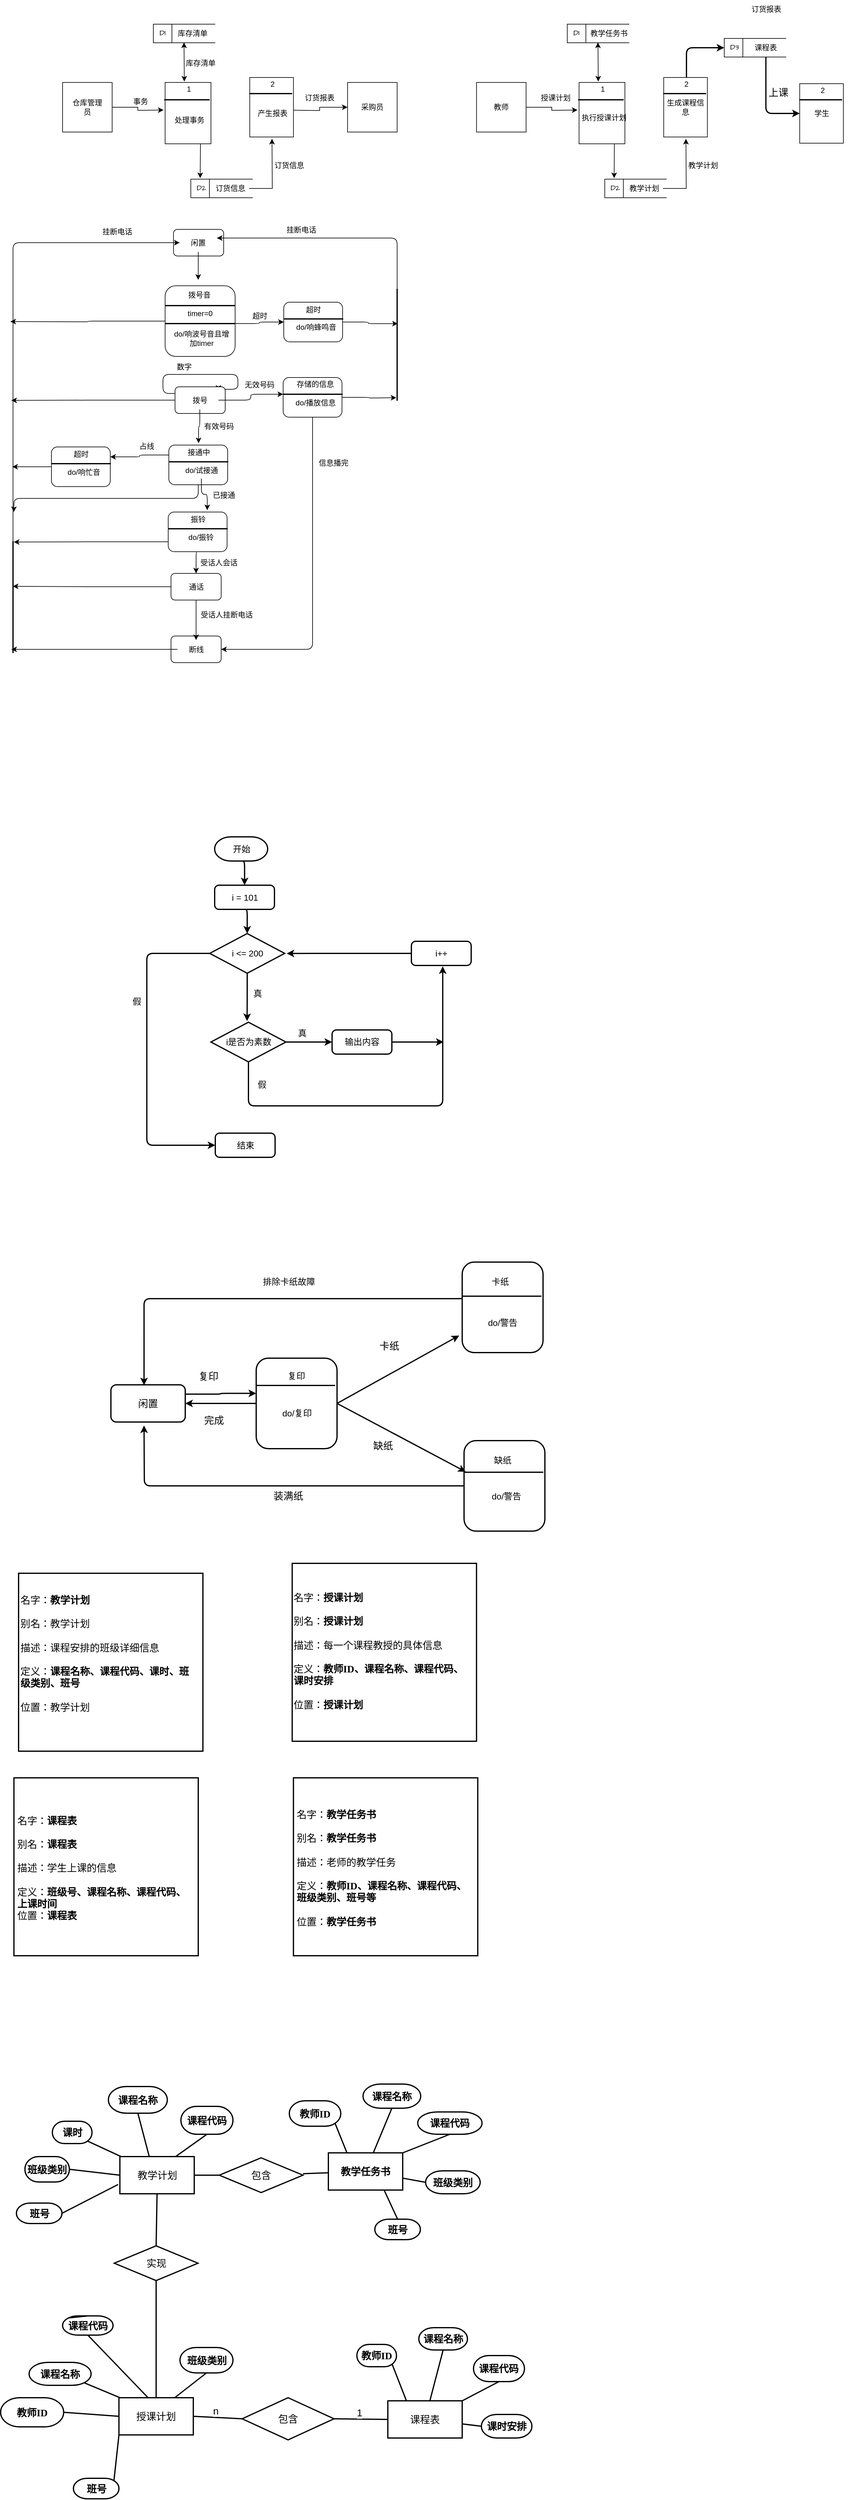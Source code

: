 <mxfile version="24.2.5" type="github">
  <diagram name="第 1 页" id="WDAG6_UW9YXQtkm1U2-L">
    <mxGraphModel dx="806" dy="427" grid="0" gridSize="10" guides="1" tooltips="1" connect="1" arrows="1" fold="1" page="1" pageScale="1" pageWidth="2339" pageHeight="3300" math="0" shadow="0">
      <root>
        <mxCell id="0" />
        <mxCell id="1" parent="0" />
        <mxCell id="ZvIFP5IPXFubQ02iMavd-25" style="edgeStyle=orthogonalEdgeStyle;orthogonalLoop=1;jettySize=auto;html=1;exitX=1;exitY=0.5;exitDx=0;exitDy=0;entryX=0;entryY=0.5;entryDx=0;entryDy=0;rounded=0;" edge="1" parent="1" source="ZvIFP5IPXFubQ02iMavd-8">
          <mxGeometry relative="1" as="geometry">
            <mxPoint x="353" y="504.5" as="targetPoint" />
          </mxGeometry>
        </mxCell>
        <mxCell id="ZvIFP5IPXFubQ02iMavd-8" value="" style="whiteSpace=wrap;html=1;aspect=fixed;hachureGap=4;fontFamily=Architects Daughter;fontSource=https%3A%2F%2Ffonts.googleapis.com%2Fcss%3Ffamily%3DArchitects%2BDaughter;rounded=0;" vertex="1" parent="1">
          <mxGeometry x="190" y="460" width="80" height="80" as="geometry" />
        </mxCell>
        <mxCell id="ZvIFP5IPXFubQ02iMavd-9" value="" style="whiteSpace=wrap;html=1;aspect=fixed;hachureGap=4;fontFamily=Architects Daughter;fontSource=https%3A%2F%2Ffonts.googleapis.com%2Fcss%3Ffamily%3DArchitects%2BDaughter;rounded=0;" vertex="1" parent="1">
          <mxGeometry x="650" y="460" width="80" height="80" as="geometry" />
        </mxCell>
        <mxCell id="ZvIFP5IPXFubQ02iMavd-10" value="&amp;nbsp;D1" style="html=1;dashed=0;whiteSpace=wrap;shape=mxgraph.dfd.dataStoreID;align=left;spacingLeft=3;points=[[0,0],[0.5,0],[1,0],[0,0.5],[1,0.5],[0,1],[0.5,1],[1,1]];rounded=0;hachureGap=4;strokeColor=default;verticalAlign=middle;fontFamily=Architects Daughter;fontSource=https%3A%2F%2Ffonts.googleapis.com%2Fcss%3Ffamily%3DArchitects%2BDaughter;fontSize=12;fontColor=default;fillColor=default;" vertex="1" parent="1">
          <mxGeometry x="336.5" y="366" width="100" height="30" as="geometry" />
        </mxCell>
        <mxCell id="ZvIFP5IPXFubQ02iMavd-11" value="库存清单" style="text;html=1;align=center;verticalAlign=middle;whiteSpace=wrap;rounded=0;" vertex="1" parent="1">
          <mxGeometry x="369.5" y="366" width="60" height="30" as="geometry" />
        </mxCell>
        <mxCell id="ZvIFP5IPXFubQ02iMavd-12" value="订货报表" style="text;html=1;align=center;verticalAlign=middle;whiteSpace=wrap;rounded=0;" vertex="1" parent="1">
          <mxGeometry x="575" y="470" width="60" height="30" as="geometry" />
        </mxCell>
        <mxCell id="ZvIFP5IPXFubQ02iMavd-26" style="edgeStyle=orthogonalEdgeStyle;orthogonalLoop=1;jettySize=auto;html=1;rounded=0;" edge="1" parent="1">
          <mxGeometry relative="1" as="geometry">
            <mxPoint x="412.115" y="614.34" as="targetPoint" />
            <mxPoint x="386.5" y="552" as="sourcePoint" />
          </mxGeometry>
        </mxCell>
        <mxCell id="ZvIFP5IPXFubQ02iMavd-28" style="edgeStyle=orthogonalEdgeStyle;orthogonalLoop=1;jettySize=auto;html=1;exitX=1;exitY=0.5;exitDx=0;exitDy=0;entryX=0;entryY=0.5;entryDx=0;entryDy=0;rounded=0;" edge="1" parent="1" target="ZvIFP5IPXFubQ02iMavd-9">
          <mxGeometry relative="1" as="geometry">
            <mxPoint x="559" y="504.75" as="sourcePoint" />
          </mxGeometry>
        </mxCell>
        <mxCell id="ZvIFP5IPXFubQ02iMavd-15" value="仓库管理员" style="text;html=1;align=center;verticalAlign=middle;whiteSpace=wrap;rounded=0;" vertex="1" parent="1">
          <mxGeometry x="200" y="485" width="60" height="30" as="geometry" />
        </mxCell>
        <mxCell id="ZvIFP5IPXFubQ02iMavd-16" value="采购员" style="text;html=1;align=center;verticalAlign=middle;whiteSpace=wrap;rounded=0;" vertex="1" parent="1">
          <mxGeometry x="660" y="485" width="60" height="30" as="geometry" />
        </mxCell>
        <mxCell id="ZvIFP5IPXFubQ02iMavd-17" value="&amp;nbsp;D2" style="html=1;dashed=0;whiteSpace=wrap;shape=mxgraph.dfd.dataStoreID;align=left;spacingLeft=3;points=[[0,0],[0.5,0],[1,0],[0,0.5],[1,0.5],[0,1],[0.5,1],[1,1]];rounded=0;hachureGap=4;strokeColor=default;verticalAlign=middle;fontFamily=Architects Daughter;fontSource=https%3A%2F%2Ffonts.googleapis.com%2Fcss%3Ffamily%3DArchitects%2BDaughter;fontSize=12;fontColor=default;fillColor=default;" vertex="1" parent="1">
          <mxGeometry x="397" y="616" width="100" height="30" as="geometry" />
        </mxCell>
        <mxCell id="ZvIFP5IPXFubQ02iMavd-27" style="edgeStyle=orthogonalEdgeStyle;orthogonalLoop=1;jettySize=auto;html=1;entryX=0.5;entryY=1;entryDx=0;entryDy=0;rounded=0;" edge="1" parent="1" source="ZvIFP5IPXFubQ02iMavd-18">
          <mxGeometry relative="1" as="geometry">
            <mxPoint x="528" y="551" as="targetPoint" />
          </mxGeometry>
        </mxCell>
        <mxCell id="ZvIFP5IPXFubQ02iMavd-18" value="订货信息" style="text;html=1;align=center;verticalAlign=middle;whiteSpace=wrap;rounded=0;" vertex="1" parent="1">
          <mxGeometry x="431" y="616" width="60" height="30" as="geometry" />
        </mxCell>
        <mxCell id="ZvIFP5IPXFubQ02iMavd-19" value="事务" style="text;html=1;align=center;verticalAlign=middle;whiteSpace=wrap;rounded=0;" vertex="1" parent="1">
          <mxGeometry x="286" y="476" width="60" height="30" as="geometry" />
        </mxCell>
        <mxCell id="ZvIFP5IPXFubQ02iMavd-29" value="订货信息" style="text;html=1;align=center;verticalAlign=middle;whiteSpace=wrap;rounded=0;" vertex="1" parent="1">
          <mxGeometry x="526" y="579" width="60" height="30" as="geometry" />
        </mxCell>
        <mxCell id="ZvIFP5IPXFubQ02iMavd-30" value="" style="endArrow=classic;startArrow=classic;html=1;rounded=0;" edge="1" parent="1">
          <mxGeometry width="50" height="50" relative="1" as="geometry">
            <mxPoint x="386.5" y="458.5" as="sourcePoint" />
            <mxPoint x="386" y="395.5" as="targetPoint" />
          </mxGeometry>
        </mxCell>
        <mxCell id="ZvIFP5IPXFubQ02iMavd-31" value="库存清单" style="text;html=1;align=center;verticalAlign=middle;whiteSpace=wrap;rounded=0;" vertex="1" parent="1">
          <mxGeometry x="383" y="414" width="60" height="30" as="geometry" />
        </mxCell>
        <mxCell id="ZvIFP5IPXFubQ02iMavd-35" value="" style="rounded=0;whiteSpace=wrap;html=1;" vertex="1" parent="1">
          <mxGeometry x="355.5" y="460" width="74" height="99" as="geometry" />
        </mxCell>
        <mxCell id="ZvIFP5IPXFubQ02iMavd-36" value="" style="line;strokeWidth=2;html=1;rounded=0;" vertex="1" parent="1">
          <mxGeometry x="354" y="483" width="73.5" height="10" as="geometry" />
        </mxCell>
        <mxCell id="ZvIFP5IPXFubQ02iMavd-39" value="1" style="text;html=1;align=center;verticalAlign=middle;whiteSpace=wrap;rounded=0;" vertex="1" parent="1">
          <mxGeometry x="363.5" y="460" width="60" height="22" as="geometry" />
        </mxCell>
        <mxCell id="ZvIFP5IPXFubQ02iMavd-40" value="处理事务" style="text;html=1;align=center;verticalAlign=middle;whiteSpace=wrap;rounded=0;" vertex="1" parent="1">
          <mxGeometry x="365" y="507" width="60" height="28" as="geometry" />
        </mxCell>
        <mxCell id="ZvIFP5IPXFubQ02iMavd-45" value="" style="rounded=0;whiteSpace=wrap;html=1;" vertex="1" parent="1">
          <mxGeometry x="492.13" y="452" width="70.5" height="96" as="geometry" />
        </mxCell>
        <mxCell id="ZvIFP5IPXFubQ02iMavd-46" value="" style="line;strokeWidth=2;html=1;rounded=0;" vertex="1" parent="1">
          <mxGeometry x="491.38" y="473" width="69.25" height="10" as="geometry" />
        </mxCell>
        <mxCell id="ZvIFP5IPXFubQ02iMavd-47" value="2" style="text;html=1;align=center;verticalAlign=middle;whiteSpace=wrap;rounded=0;" vertex="1" parent="1">
          <mxGeometry x="500.13" y="452" width="57.5" height="22" as="geometry" />
        </mxCell>
        <mxCell id="ZvIFP5IPXFubQ02iMavd-48" value="产生报表" style="text;html=1;align=center;verticalAlign=middle;whiteSpace=wrap;rounded=0;" vertex="1" parent="1">
          <mxGeometry x="499" y="495" width="60" height="30" as="geometry" />
        </mxCell>
        <mxCell id="ZvIFP5IPXFubQ02iMavd-59" value="" style="rounded=1;whiteSpace=wrap;html=1;" vertex="1" parent="1">
          <mxGeometry x="369" y="697" width="81" height="43" as="geometry" />
        </mxCell>
        <mxCell id="ZvIFP5IPXFubQ02iMavd-138" style="edgeStyle=orthogonalEdgeStyle;orthogonalLoop=1;jettySize=auto;html=1;exitX=0.5;exitY=1;exitDx=0;exitDy=0;" edge="1" parent="1" source="ZvIFP5IPXFubQ02iMavd-58">
          <mxGeometry relative="1" as="geometry">
            <mxPoint x="408.857" y="778.423" as="targetPoint" />
          </mxGeometry>
        </mxCell>
        <mxCell id="ZvIFP5IPXFubQ02iMavd-58" value="闲置" style="text;html=1;align=center;verticalAlign=middle;whiteSpace=wrap;rounded=0;" vertex="1" parent="1">
          <mxGeometry x="379" y="703.5" width="60" height="30" as="geometry" />
        </mxCell>
        <mxCell id="ZvIFP5IPXFubQ02iMavd-63" value="" style="rounded=1;whiteSpace=wrap;html=1;" vertex="1" parent="1">
          <mxGeometry x="365" y="1353" width="81" height="43" as="geometry" />
        </mxCell>
        <mxCell id="ZvIFP5IPXFubQ02iMavd-111" style="edgeStyle=orthogonalEdgeStyle;orthogonalLoop=1;jettySize=auto;html=1;" edge="1" parent="1" source="ZvIFP5IPXFubQ02iMavd-64">
          <mxGeometry relative="1" as="geometry">
            <mxPoint x="107.275" y="1374.5" as="targetPoint" />
          </mxGeometry>
        </mxCell>
        <mxCell id="ZvIFP5IPXFubQ02iMavd-64" value="断线" style="text;html=1;align=center;verticalAlign=middle;whiteSpace=wrap;rounded=0;" vertex="1" parent="1">
          <mxGeometry x="375.5" y="1359.5" width="60" height="30" as="geometry" />
        </mxCell>
        <mxCell id="ZvIFP5IPXFubQ02iMavd-67" style="edgeStyle=orthogonalEdgeStyle;orthogonalLoop=1;jettySize=auto;html=1;exitX=0.5;exitY=1;exitDx=0;exitDy=0;entryX=0.5;entryY=0;entryDx=0;entryDy=0;" edge="1" parent="1" source="ZvIFP5IPXFubQ02iMavd-65" target="ZvIFP5IPXFubQ02iMavd-64">
          <mxGeometry relative="1" as="geometry" />
        </mxCell>
        <mxCell id="ZvIFP5IPXFubQ02iMavd-112" style="edgeStyle=orthogonalEdgeStyle;orthogonalLoop=1;jettySize=auto;html=1;exitX=0;exitY=0.5;exitDx=0;exitDy=0;" edge="1" parent="1" source="ZvIFP5IPXFubQ02iMavd-65">
          <mxGeometry relative="1" as="geometry">
            <mxPoint x="109.656" y="1272.857" as="targetPoint" />
          </mxGeometry>
        </mxCell>
        <mxCell id="ZvIFP5IPXFubQ02iMavd-65" value="" style="rounded=1;whiteSpace=wrap;html=1;" vertex="1" parent="1">
          <mxGeometry x="365" y="1252" width="81" height="43" as="geometry" />
        </mxCell>
        <mxCell id="ZvIFP5IPXFubQ02iMavd-66" value="通话" style="text;html=1;align=center;verticalAlign=middle;whiteSpace=wrap;rounded=0;" vertex="1" parent="1">
          <mxGeometry x="375.5" y="1258.5" width="60" height="30" as="geometry" />
        </mxCell>
        <mxCell id="ZvIFP5IPXFubQ02iMavd-119" style="edgeStyle=orthogonalEdgeStyle;orthogonalLoop=1;jettySize=auto;html=1;exitX=0;exitY=0.5;exitDx=0;exitDy=0;" edge="1" parent="1" source="ZvIFP5IPXFubQ02iMavd-68">
          <mxGeometry relative="1" as="geometry">
            <mxPoint x="105.688" y="845.714" as="targetPoint" />
          </mxGeometry>
        </mxCell>
        <mxCell id="ZvIFP5IPXFubQ02iMavd-68" value="" style="rounded=1;whiteSpace=wrap;html=1;" vertex="1" parent="1">
          <mxGeometry x="355.5" y="788" width="113" height="114" as="geometry" />
        </mxCell>
        <mxCell id="ZvIFP5IPXFubQ02iMavd-69" value="" style="line;strokeWidth=2;html=1;" vertex="1" parent="1">
          <mxGeometry x="355.5" y="815" width="113" height="10" as="geometry" />
        </mxCell>
        <mxCell id="ZvIFP5IPXFubQ02iMavd-145" style="edgeStyle=orthogonalEdgeStyle;orthogonalLoop=1;jettySize=auto;html=1;exitX=1;exitY=0.5;exitDx=0;exitDy=0;exitPerimeter=0;entryX=0;entryY=0.5;entryDx=0;entryDy=0;" edge="1" parent="1" source="ZvIFP5IPXFubQ02iMavd-70" target="ZvIFP5IPXFubQ02iMavd-80">
          <mxGeometry relative="1" as="geometry" />
        </mxCell>
        <mxCell id="ZvIFP5IPXFubQ02iMavd-70" value="" style="line;strokeWidth=2;html=1;" vertex="1" parent="1">
          <mxGeometry x="355.5" y="844" width="113" height="10" as="geometry" />
        </mxCell>
        <mxCell id="ZvIFP5IPXFubQ02iMavd-71" value="拨号音" style="text;html=1;align=center;verticalAlign=middle;whiteSpace=wrap;rounded=0;" vertex="1" parent="1">
          <mxGeometry x="381" y="788" width="60" height="30" as="geometry" />
        </mxCell>
        <mxCell id="ZvIFP5IPXFubQ02iMavd-72" value="timer=0" style="text;html=1;align=center;verticalAlign=middle;whiteSpace=wrap;rounded=0;" vertex="1" parent="1">
          <mxGeometry x="382" y="818" width="60" height="30" as="geometry" />
        </mxCell>
        <mxCell id="ZvIFP5IPXFubQ02iMavd-73" value="do/响波号音且增加timer" style="text;html=1;align=center;verticalAlign=middle;whiteSpace=wrap;rounded=0;" vertex="1" parent="1">
          <mxGeometry x="369" y="857" width="90.5" height="32" as="geometry" />
        </mxCell>
        <mxCell id="ZvIFP5IPXFubQ02iMavd-80" value="" style="rounded=1;whiteSpace=wrap;html=1;" vertex="1" parent="1">
          <mxGeometry x="547" y="814.5" width="95" height="64" as="geometry" />
        </mxCell>
        <mxCell id="ZvIFP5IPXFubQ02iMavd-81" value="" style="line;strokeWidth=2;html=1;" vertex="1" parent="1">
          <mxGeometry x="547" y="836.5" width="96" height="10" as="geometry" />
        </mxCell>
        <mxCell id="ZvIFP5IPXFubQ02iMavd-84" value="超时&lt;span style=&quot;color: rgba(0, 0, 0, 0); font-family: monospace; font-size: 0px; text-align: start; text-wrap: nowrap;&quot;&gt;%3CmxGraphModel%3E%3Croot%3E%3CmxCell%20id%3D%220%22%2F%3E%3CmxCell%20id%3D%221%22%20parent%3D%220%22%2F%3E%3CmxCell%20id%3D%222%22%20value%3D%22%E9%97%B2%E7%BD%AE%22%20style%3D%22text%3Bhtml%3D1%3Balign%3Dcenter%3BverticalAlign%3Dmiddle%3BwhiteSpace%3Dwrap%3Brounded%3D0%3B%22%20vertex%3D%221%22%20parent%3D%221%22%3E%3CmxGeometry%20x%3D%22379.5%22%20y%3D%22805.5%22%20width%3D%2260%22%20height%3D%2230%22%20as%3D%22geometry%22%2F%3E%3C%2FmxCell%3E%3C%2Froot%3E%3C%2FmxGraphModel%3E&lt;/span&gt;&lt;span style=&quot;color: rgba(0, 0, 0, 0); font-family: monospace; font-size: 0px; text-align: start; text-wrap: nowrap;&quot;&gt;%3CmxGraphModel%3E%3Croot%3E%3CmxCell%20id%3D%220%22%2F%3E%3CmxCell%20id%3D%221%22%20parent%3D%220%22%2F%3E%3CmxCell%20id%3D%222%22%20value%3D%22%E9%97%B2%E7%BD%AE%22%20style%3D%22text%3Bhtml%3D1%3Balign%3Dcenter%3BverticalAlign%3Dmiddle%3BwhiteSpace%3Dwrap%3Brounded%3D0%3B%22%20vertex%3D%221%22%20parent%3D%221%22%3E%3CmxGeometry%20x%3D%22379.5%22%20y%3D%22805.5%22%20width%3D%2260%22%20height%3D%2230%22%20as%3D%22geometry%22%2F%3E%3C%2FmxCell%3E%3C%2Froot%3E%3C%2FmxGraphModel%3E&lt;/span&gt;" style="text;html=1;align=center;verticalAlign=middle;whiteSpace=wrap;rounded=0;" vertex="1" parent="1">
          <mxGeometry x="565" y="811.5" width="60" height="30" as="geometry" />
        </mxCell>
        <mxCell id="ZvIFP5IPXFubQ02iMavd-85" value="do/响蜂鸣音" style="text;html=1;align=center;verticalAlign=middle;whiteSpace=wrap;rounded=0;" vertex="1" parent="1">
          <mxGeometry x="565" y="841.5" width="69" height="27" as="geometry" />
        </mxCell>
        <mxCell id="ZvIFP5IPXFubQ02iMavd-108" style="edgeStyle=orthogonalEdgeStyle;orthogonalLoop=1;jettySize=auto;html=1;exitX=0.5;exitY=1;exitDx=0;exitDy=0;entryX=1;entryY=0.5;entryDx=0;entryDy=0;" edge="1" parent="1" source="ZvIFP5IPXFubQ02iMavd-86" target="ZvIFP5IPXFubQ02iMavd-63">
          <mxGeometry relative="1" as="geometry" />
        </mxCell>
        <mxCell id="ZvIFP5IPXFubQ02iMavd-134" style="edgeStyle=orthogonalEdgeStyle;orthogonalLoop=1;jettySize=auto;html=1;exitX=1;exitY=0.5;exitDx=0;exitDy=0;" edge="1" parent="1" source="ZvIFP5IPXFubQ02iMavd-86">
          <mxGeometry relative="1" as="geometry">
            <mxPoint x="728.703" y="968.571" as="targetPoint" />
          </mxGeometry>
        </mxCell>
        <mxCell id="ZvIFP5IPXFubQ02iMavd-86" value="" style="rounded=1;whiteSpace=wrap;html=1;" vertex="1" parent="1">
          <mxGeometry x="546" y="936" width="95" height="64" as="geometry" />
        </mxCell>
        <mxCell id="ZvIFP5IPXFubQ02iMavd-87" value="" style="line;strokeWidth=2;html=1;" vertex="1" parent="1">
          <mxGeometry x="546" y="958" width="96" height="10" as="geometry" />
        </mxCell>
        <mxCell id="ZvIFP5IPXFubQ02iMavd-88" value="存储的信息" style="text;html=1;align=center;verticalAlign=middle;whiteSpace=wrap;rounded=0;" vertex="1" parent="1">
          <mxGeometry x="564" y="933" width="68" height="27" as="geometry" />
        </mxCell>
        <mxCell id="ZvIFP5IPXFubQ02iMavd-89" value="do/播放信息" style="text;html=1;align=center;verticalAlign=middle;whiteSpace=wrap;rounded=0;" vertex="1" parent="1">
          <mxGeometry x="564" y="963" width="69" height="27" as="geometry" />
        </mxCell>
        <mxCell id="ZvIFP5IPXFubQ02iMavd-123" style="edgeStyle=orthogonalEdgeStyle;orthogonalLoop=1;jettySize=auto;html=1;exitX=0;exitY=0.5;exitDx=0;exitDy=0;" edge="1" parent="1" source="ZvIFP5IPXFubQ02iMavd-90">
          <mxGeometry relative="1" as="geometry">
            <mxPoint x="108.862" y="1080.0" as="targetPoint" />
          </mxGeometry>
        </mxCell>
        <mxCell id="ZvIFP5IPXFubQ02iMavd-90" value="" style="rounded=1;whiteSpace=wrap;html=1;" vertex="1" parent="1">
          <mxGeometry x="172" y="1048" width="95" height="64" as="geometry" />
        </mxCell>
        <mxCell id="ZvIFP5IPXFubQ02iMavd-91" value="" style="line;strokeWidth=2;html=1;" vertex="1" parent="1">
          <mxGeometry x="172" y="1070" width="96" height="10" as="geometry" />
        </mxCell>
        <mxCell id="ZvIFP5IPXFubQ02iMavd-92" value="超时&lt;span style=&quot;color: rgba(0, 0, 0, 0); font-family: monospace; font-size: 0px; text-align: start; text-wrap: nowrap;&quot;&gt;%3CmxGraphModel%3E%3Croot%3E%3CmxCell%20id%3D%220%22%2F%3E%3CmxCell%20id%3D%221%22%20parent%3D%220%22%2F%3E%3CmxCell%20id%3D%222%22%20value%3D%22%E9%97%B2%E7%BD%AE%22%20style%3D%22text%3Bhtml%3D1%3Balign%3Dcenter%3BverticalAlign%3Dmiddle%3BwhiteSpace%3Dwrap%3Brounded%3D0%3B%22%20vertex%3D%221%22%20parent%3D%221%22%3E%3CmxGeometry%20x%3D%22379.5%22%20y%3D%22805.5%22%20width%3D%2260%22%20height%3D%2230%22%20as%3D%22geometry%22%2F%3E%3C%2FmxCell%3E%3C%2Froot%3E%3C%2FmxGraphModel%3E&lt;/span&gt;&lt;span style=&quot;color: rgba(0, 0, 0, 0); font-family: monospace; font-size: 0px; text-align: start; text-wrap: nowrap;&quot;&gt;%3CmxGraphModel%3E%3Croot%3E%3CmxCell%20id%3D%220%22%2F%3E%3CmxCell%20id%3D%221%22%20parent%3D%220%22%2F%3E%3CmxCell%20id%3D%222%22%20value%3D%22%E9%97%B2%E7%BD%AE%22%20style%3D%22text%3Bhtml%3D1%3Balign%3Dcenter%3BverticalAlign%3Dmiddle%3BwhiteSpace%3Dwrap%3Brounded%3D0%3B%22%20vertex%3D%221%22%20parent%3D%221%22%3E%3CmxGeometry%20x%3D%22379.5%22%20y%3D%22805.5%22%20width%3D%2260%22%20height%3D%2230%22%20as%3D%22geometry%22%2F%3E%3C%2FmxCell%3E%3C%2Froot%3E%3C%2FmxGraphModel%3E&lt;/span&gt;" style="text;html=1;align=center;verticalAlign=middle;whiteSpace=wrap;rounded=0;" vertex="1" parent="1">
          <mxGeometry x="190" y="1045" width="60" height="30" as="geometry" />
        </mxCell>
        <mxCell id="ZvIFP5IPXFubQ02iMavd-93" value="do/响忙音" style="text;html=1;align=center;verticalAlign=middle;whiteSpace=wrap;rounded=0;" vertex="1" parent="1">
          <mxGeometry x="190" y="1075" width="69" height="27" as="geometry" />
        </mxCell>
        <mxCell id="ZvIFP5IPXFubQ02iMavd-124" style="edgeStyle=orthogonalEdgeStyle;orthogonalLoop=1;jettySize=auto;html=1;exitX=0;exitY=0.25;exitDx=0;exitDy=0;entryX=1;entryY=0.25;entryDx=0;entryDy=0;" edge="1" parent="1" source="ZvIFP5IPXFubQ02iMavd-98" target="ZvIFP5IPXFubQ02iMavd-90">
          <mxGeometry relative="1" as="geometry" />
        </mxCell>
        <mxCell id="ZvIFP5IPXFubQ02iMavd-144" style="edgeStyle=orthogonalEdgeStyle;orthogonalLoop=1;jettySize=auto;html=1;exitX=0.5;exitY=1;exitDx=0;exitDy=0;" edge="1" parent="1" source="ZvIFP5IPXFubQ02iMavd-98">
          <mxGeometry relative="1" as="geometry">
            <mxPoint x="111.243" y="1153.026" as="targetPoint" />
          </mxGeometry>
        </mxCell>
        <mxCell id="ZvIFP5IPXFubQ02iMavd-98" value="" style="rounded=1;whiteSpace=wrap;html=1;" vertex="1" parent="1">
          <mxGeometry x="361.5" y="1045" width="95" height="64" as="geometry" />
        </mxCell>
        <mxCell id="ZvIFP5IPXFubQ02iMavd-99" value="" style="line;strokeWidth=2;html=1;" vertex="1" parent="1">
          <mxGeometry x="361.5" y="1067" width="96" height="10" as="geometry" />
        </mxCell>
        <mxCell id="ZvIFP5IPXFubQ02iMavd-100" value="接通中" style="text;html=1;align=center;verticalAlign=middle;whiteSpace=wrap;rounded=0;" vertex="1" parent="1">
          <mxGeometry x="379.5" y="1042" width="60" height="30" as="geometry" />
        </mxCell>
        <mxCell id="ZvIFP5IPXFubQ02iMavd-127" style="edgeStyle=orthogonalEdgeStyle;orthogonalLoop=1;jettySize=auto;html=1;entryX=0.75;entryY=0;entryDx=0;entryDy=0;" edge="1" parent="1" source="ZvIFP5IPXFubQ02iMavd-101" target="ZvIFP5IPXFubQ02iMavd-104">
          <mxGeometry relative="1" as="geometry" />
        </mxCell>
        <mxCell id="ZvIFP5IPXFubQ02iMavd-101" value="do/试接通" style="text;html=1;align=center;verticalAlign=middle;whiteSpace=wrap;rounded=0;" vertex="1" parent="1">
          <mxGeometry x="379.5" y="1072" width="69" height="27" as="geometry" />
        </mxCell>
        <mxCell id="ZvIFP5IPXFubQ02iMavd-113" style="edgeStyle=orthogonalEdgeStyle;orthogonalLoop=1;jettySize=auto;html=1;exitX=0;exitY=0.75;exitDx=0;exitDy=0;" edge="1" parent="1" source="ZvIFP5IPXFubQ02iMavd-102">
          <mxGeometry relative="1" as="geometry">
            <mxPoint x="111.243" y="1201.429" as="targetPoint" />
          </mxGeometry>
        </mxCell>
        <mxCell id="ZvIFP5IPXFubQ02iMavd-129" style="edgeStyle=orthogonalEdgeStyle;orthogonalLoop=1;jettySize=auto;html=1;exitX=0.5;exitY=1;exitDx=0;exitDy=0;entryX=0.5;entryY=0;entryDx=0;entryDy=0;" edge="1" parent="1" source="ZvIFP5IPXFubQ02iMavd-102" target="ZvIFP5IPXFubQ02iMavd-65">
          <mxGeometry relative="1" as="geometry" />
        </mxCell>
        <mxCell id="ZvIFP5IPXFubQ02iMavd-102" value="" style="rounded=1;whiteSpace=wrap;html=1;" vertex="1" parent="1">
          <mxGeometry x="360.5" y="1153" width="95" height="64" as="geometry" />
        </mxCell>
        <mxCell id="ZvIFP5IPXFubQ02iMavd-103" value="" style="line;strokeWidth=2;html=1;" vertex="1" parent="1">
          <mxGeometry x="360.5" y="1175" width="96" height="10" as="geometry" />
        </mxCell>
        <mxCell id="ZvIFP5IPXFubQ02iMavd-104" value="振铃" style="text;html=1;align=center;verticalAlign=middle;whiteSpace=wrap;rounded=0;" vertex="1" parent="1">
          <mxGeometry x="378.5" y="1150" width="60" height="30" as="geometry" />
        </mxCell>
        <mxCell id="ZvIFP5IPXFubQ02iMavd-105" value="do/振铃" style="text;html=1;align=center;verticalAlign=middle;whiteSpace=wrap;rounded=0;" vertex="1" parent="1">
          <mxGeometry x="378.5" y="1180" width="69" height="27" as="geometry" />
        </mxCell>
        <mxCell id="ZvIFP5IPXFubQ02iMavd-120" style="edgeStyle=orthogonalEdgeStyle;orthogonalLoop=1;jettySize=auto;html=1;exitX=0;exitY=0.5;exitDx=0;exitDy=0;" edge="1" parent="1" source="ZvIFP5IPXFubQ02iMavd-106">
          <mxGeometry relative="1" as="geometry">
            <mxPoint x="107.275" y="972.857" as="targetPoint" />
          </mxGeometry>
        </mxCell>
        <mxCell id="ZvIFP5IPXFubQ02iMavd-121" style="edgeStyle=orthogonalEdgeStyle;orthogonalLoop=1;jettySize=auto;html=1;exitX=0;exitY=0.25;exitDx=0;exitDy=0;entryX=1;entryY=0;entryDx=0;entryDy=0;" edge="1" parent="1" source="ZvIFP5IPXFubQ02iMavd-106" target="ZvIFP5IPXFubQ02iMavd-107">
          <mxGeometry relative="1" as="geometry">
            <mxPoint x="464.418" y="955.407" as="targetPoint" />
            <Array as="points">
              <mxPoint x="352" y="962" />
              <mxPoint x="352" y="931" />
              <mxPoint x="473" y="931" />
              <mxPoint x="473" y="955" />
              <mxPoint x="442" y="955" />
            </Array>
          </mxGeometry>
        </mxCell>
        <mxCell id="ZvIFP5IPXFubQ02iMavd-106" value="" style="rounded=1;whiteSpace=wrap;html=1;" vertex="1" parent="1">
          <mxGeometry x="371.5" y="951" width="81" height="43" as="geometry" />
        </mxCell>
        <mxCell id="ZvIFP5IPXFubQ02iMavd-125" style="edgeStyle=orthogonalEdgeStyle;orthogonalLoop=1;jettySize=auto;html=1;exitX=0.5;exitY=1;exitDx=0;exitDy=0;entryX=0.5;entryY=0;entryDx=0;entryDy=0;" edge="1" parent="1" source="ZvIFP5IPXFubQ02iMavd-107" target="ZvIFP5IPXFubQ02iMavd-100">
          <mxGeometry relative="1" as="geometry" />
        </mxCell>
        <mxCell id="ZvIFP5IPXFubQ02iMavd-140" style="edgeStyle=orthogonalEdgeStyle;orthogonalLoop=1;jettySize=auto;html=1;exitX=1;exitY=0.5;exitDx=0;exitDy=0;" edge="1" parent="1" source="ZvIFP5IPXFubQ02iMavd-107" target="ZvIFP5IPXFubQ02iMavd-87">
          <mxGeometry relative="1" as="geometry" />
        </mxCell>
        <mxCell id="ZvIFP5IPXFubQ02iMavd-107" value="拨号" style="text;html=1;align=center;verticalAlign=middle;whiteSpace=wrap;rounded=0;" vertex="1" parent="1">
          <mxGeometry x="381.5" y="957.5" width="60" height="30" as="geometry" />
        </mxCell>
        <mxCell id="ZvIFP5IPXFubQ02iMavd-110" value="信息播完" style="text;html=1;align=center;verticalAlign=middle;whiteSpace=wrap;rounded=0;" vertex="1" parent="1">
          <mxGeometry x="590" y="1057" width="75" height="34" as="geometry" />
        </mxCell>
        <mxCell id="ZvIFP5IPXFubQ02iMavd-117" style="edgeStyle=orthogonalEdgeStyle;orthogonalLoop=1;jettySize=auto;html=1;exitX=0;exitY=0.5;exitDx=0;exitDy=0;exitPerimeter=0;entryX=0;entryY=0.5;entryDx=0;entryDy=0;" edge="1" parent="1" source="ZvIFP5IPXFubQ02iMavd-114" target="ZvIFP5IPXFubQ02iMavd-58">
          <mxGeometry relative="1" as="geometry">
            <mxPoint x="110" y="763" as="targetPoint" />
          </mxGeometry>
        </mxCell>
        <mxCell id="ZvIFP5IPXFubQ02iMavd-114" value="" style="line;strokeWidth=2;direction=south;html=1;" vertex="1" parent="1">
          <mxGeometry x="105" y="1200" width="10" height="180.5" as="geometry" />
        </mxCell>
        <mxCell id="ZvIFP5IPXFubQ02iMavd-118" value="挂断电话" style="text;html=1;align=center;verticalAlign=middle;whiteSpace=wrap;rounded=0;" vertex="1" parent="1">
          <mxGeometry x="241" y="684" width="75" height="34" as="geometry" />
        </mxCell>
        <mxCell id="ZvIFP5IPXFubQ02iMavd-122" value="数字" style="text;html=1;align=center;verticalAlign=middle;whiteSpace=wrap;rounded=0;" vertex="1" parent="1">
          <mxGeometry x="348.5" y="902" width="75" height="34" as="geometry" />
        </mxCell>
        <mxCell id="ZvIFP5IPXFubQ02iMavd-126" value="有效号码" style="text;html=1;align=center;verticalAlign=middle;whiteSpace=wrap;rounded=0;" vertex="1" parent="1">
          <mxGeometry x="405" y="998" width="75" height="34" as="geometry" />
        </mxCell>
        <mxCell id="ZvIFP5IPXFubQ02iMavd-128" value="已接通" style="text;html=1;align=center;verticalAlign=middle;whiteSpace=wrap;rounded=0;" vertex="1" parent="1">
          <mxGeometry x="413" y="1109" width="75" height="34" as="geometry" />
        </mxCell>
        <mxCell id="ZvIFP5IPXFubQ02iMavd-131" value="受话人会话" style="text;html=1;align=center;verticalAlign=middle;whiteSpace=wrap;rounded=0;" vertex="1" parent="1">
          <mxGeometry x="405" y="1218" width="75" height="34" as="geometry" />
        </mxCell>
        <mxCell id="ZvIFP5IPXFubQ02iMavd-132" value="受话人挂断电话" style="text;html=1;align=center;verticalAlign=middle;whiteSpace=wrap;rounded=0;" vertex="1" parent="1">
          <mxGeometry x="409.5" y="1304" width="89.5" height="30" as="geometry" />
        </mxCell>
        <mxCell id="ZvIFP5IPXFubQ02iMavd-137" style="edgeStyle=orthogonalEdgeStyle;orthogonalLoop=1;jettySize=auto;html=1;exitX=0;exitY=0.5;exitDx=0;exitDy=0;exitPerimeter=0;entryX=1;entryY=0.25;entryDx=0;entryDy=0;" edge="1" parent="1" source="ZvIFP5IPXFubQ02iMavd-135" target="ZvIFP5IPXFubQ02iMavd-58">
          <mxGeometry relative="1" as="geometry">
            <mxPoint x="730.286" y="705.407" as="targetPoint" />
          </mxGeometry>
        </mxCell>
        <mxCell id="ZvIFP5IPXFubQ02iMavd-135" value="" style="line;strokeWidth=2;direction=south;html=1;" vertex="1" parent="1">
          <mxGeometry x="725" y="793" width="10" height="180.5" as="geometry" />
        </mxCell>
        <mxCell id="ZvIFP5IPXFubQ02iMavd-136" style="edgeStyle=orthogonalEdgeStyle;orthogonalLoop=1;jettySize=auto;html=1;exitX=1;exitY=0.5;exitDx=0;exitDy=0;entryX=0.311;entryY=0.392;entryDx=0;entryDy=0;entryPerimeter=0;" edge="1" parent="1" source="ZvIFP5IPXFubQ02iMavd-80" target="ZvIFP5IPXFubQ02iMavd-135">
          <mxGeometry relative="1" as="geometry" />
        </mxCell>
        <mxCell id="ZvIFP5IPXFubQ02iMavd-141" value="无效号码" style="text;html=1;align=center;verticalAlign=middle;whiteSpace=wrap;rounded=0;" vertex="1" parent="1">
          <mxGeometry x="478" y="933" width="60" height="30" as="geometry" />
        </mxCell>
        <mxCell id="ZvIFP5IPXFubQ02iMavd-143" value="占线" style="text;html=1;align=center;verticalAlign=middle;whiteSpace=wrap;rounded=0;" vertex="1" parent="1">
          <mxGeometry x="295.5" y="1032" width="60" height="30" as="geometry" />
        </mxCell>
        <mxCell id="ZvIFP5IPXFubQ02iMavd-146" value="超时" style="text;html=1;align=center;verticalAlign=middle;whiteSpace=wrap;rounded=0;" vertex="1" parent="1">
          <mxGeometry x="471" y="820" width="75" height="34" as="geometry" />
        </mxCell>
        <mxCell id="ZvIFP5IPXFubQ02iMavd-147" value="挂断电话" style="text;html=1;align=center;verticalAlign=middle;whiteSpace=wrap;rounded=0;" vertex="1" parent="1">
          <mxGeometry x="538" y="681" width="75" height="34" as="geometry" />
        </mxCell>
        <mxCell id="ZvIFP5IPXFubQ02iMavd-151" style="edgeStyle=orthogonalEdgeStyle;orthogonalLoop=1;jettySize=auto;html=1;exitX=0.5;exitY=1;exitDx=0;exitDy=0;exitPerimeter=0;entryX=0.5;entryY=0;entryDx=0;entryDy=0;strokeWidth=2;" edge="1" parent="1" source="ZvIFP5IPXFubQ02iMavd-148" target="ZvIFP5IPXFubQ02iMavd-150">
          <mxGeometry relative="1" as="geometry" />
        </mxCell>
        <mxCell id="ZvIFP5IPXFubQ02iMavd-148" value="&lt;font style=&quot;font-size: 14px;&quot;&gt;开始&lt;/font&gt;" style="strokeWidth=2;html=1;shape=mxgraph.flowchart.terminator;whiteSpace=wrap;" vertex="1" parent="1">
          <mxGeometry x="435.5" y="1677" width="85.5" height="39" as="geometry" />
        </mxCell>
        <mxCell id="ZvIFP5IPXFubQ02iMavd-150" value="&lt;font style=&quot;font-size: 14px;&quot;&gt;i = 101&lt;/font&gt;" style="rounded=1;whiteSpace=wrap;html=1;absoluteArcSize=1;arcSize=14;strokeWidth=2;" vertex="1" parent="1">
          <mxGeometry x="435.5" y="1755" width="96.5" height="39" as="geometry" />
        </mxCell>
        <mxCell id="ZvIFP5IPXFubQ02iMavd-157" style="edgeStyle=orthogonalEdgeStyle;orthogonalLoop=1;jettySize=auto;html=1;exitX=0.5;exitY=1;exitDx=0;exitDy=0;exitPerimeter=0;strokeWidth=2;" edge="1" parent="1" source="ZvIFP5IPXFubQ02iMavd-152">
          <mxGeometry relative="1" as="geometry">
            <mxPoint x="487.778" y="1974.129" as="targetPoint" />
          </mxGeometry>
        </mxCell>
        <mxCell id="ZvIFP5IPXFubQ02iMavd-166" style="edgeStyle=orthogonalEdgeStyle;rounded=1;orthogonalLoop=1;jettySize=auto;html=1;exitX=0;exitY=0.5;exitDx=0;exitDy=0;exitPerimeter=0;strokeColor=default;strokeWidth=2;align=center;verticalAlign=middle;fontFamily=Helvetica;fontSize=11;fontColor=default;labelBackgroundColor=default;endArrow=classic;entryX=0;entryY=0.5;entryDx=0;entryDy=0;" edge="1" parent="1" source="ZvIFP5IPXFubQ02iMavd-152" target="ZvIFP5IPXFubQ02iMavd-165">
          <mxGeometry relative="1" as="geometry">
            <mxPoint x="271" y="2174" as="targetPoint" />
            <Array as="points">
              <mxPoint x="326" y="1865" />
              <mxPoint x="326" y="2175" />
            </Array>
          </mxGeometry>
        </mxCell>
        <mxCell id="ZvIFP5IPXFubQ02iMavd-152" value="&lt;font style=&quot;font-size: 14px;&quot;&gt;i &amp;lt;= 200&lt;/font&gt;" style="strokeWidth=2;html=1;shape=mxgraph.flowchart.decision;whiteSpace=wrap;" vertex="1" parent="1">
          <mxGeometry x="427.5" y="1833" width="121" height="64" as="geometry" />
        </mxCell>
        <mxCell id="ZvIFP5IPXFubQ02iMavd-153" style="edgeStyle=orthogonalEdgeStyle;orthogonalLoop=1;jettySize=auto;html=1;exitX=0.5;exitY=1;exitDx=0;exitDy=0;entryX=0.5;entryY=0;entryDx=0;entryDy=0;entryPerimeter=0;strokeWidth=2;" edge="1" parent="1" source="ZvIFP5IPXFubQ02iMavd-150" target="ZvIFP5IPXFubQ02iMavd-152">
          <mxGeometry relative="1" as="geometry" />
        </mxCell>
        <mxCell id="ZvIFP5IPXFubQ02iMavd-164" style="edgeStyle=orthogonalEdgeStyle;rounded=1;orthogonalLoop=1;jettySize=auto;html=1;exitX=1;exitY=0.5;exitDx=0;exitDy=0;strokeColor=default;strokeWidth=2;align=center;verticalAlign=middle;fontFamily=Helvetica;fontSize=11;fontColor=default;labelBackgroundColor=default;endArrow=classic;" edge="1" parent="1" source="ZvIFP5IPXFubQ02iMavd-155">
          <mxGeometry relative="1" as="geometry">
            <mxPoint x="805" y="2008" as="targetPoint" />
          </mxGeometry>
        </mxCell>
        <mxCell id="ZvIFP5IPXFubQ02iMavd-155" value="&lt;span style=&quot;font-size: 14px;&quot;&gt;输出内容&lt;/span&gt;" style="rounded=1;whiteSpace=wrap;html=1;absoluteArcSize=1;arcSize=14;strokeWidth=2;" vertex="1" parent="1">
          <mxGeometry x="625" y="1988.5" width="96.5" height="39" as="geometry" />
        </mxCell>
        <mxCell id="ZvIFP5IPXFubQ02iMavd-159" style="edgeStyle=orthogonalEdgeStyle;orthogonalLoop=1;jettySize=auto;html=1;exitX=1;exitY=0.5;exitDx=0;exitDy=0;exitPerimeter=0;entryX=0;entryY=0.5;entryDx=0;entryDy=0;strokeWidth=2;" edge="1" parent="1" source="ZvIFP5IPXFubQ02iMavd-156" target="ZvIFP5IPXFubQ02iMavd-155">
          <mxGeometry relative="1" as="geometry" />
        </mxCell>
        <mxCell id="ZvIFP5IPXFubQ02iMavd-170" style="edgeStyle=orthogonalEdgeStyle;rounded=1;orthogonalLoop=1;jettySize=auto;html=1;exitX=0.5;exitY=1;exitDx=0;exitDy=0;exitPerimeter=0;strokeColor=default;strokeWidth=2;align=center;verticalAlign=middle;fontFamily=Helvetica;fontSize=11;fontColor=default;labelBackgroundColor=default;endArrow=classic;" edge="1" parent="1" source="ZvIFP5IPXFubQ02iMavd-156">
          <mxGeometry relative="1" as="geometry">
            <mxPoint x="803.584" y="1885.858" as="targetPoint" />
            <Array as="points">
              <mxPoint x="490" y="2111" />
              <mxPoint x="804" y="2111" />
            </Array>
          </mxGeometry>
        </mxCell>
        <mxCell id="ZvIFP5IPXFubQ02iMavd-156" value="&lt;span style=&quot;font-size: 14px;&quot;&gt;i是否为素数&lt;/span&gt;" style="strokeWidth=2;html=1;shape=mxgraph.flowchart.decision;whiteSpace=wrap;" vertex="1" parent="1">
          <mxGeometry x="429.5" y="1976" width="121" height="64" as="geometry" />
        </mxCell>
        <mxCell id="ZvIFP5IPXFubQ02iMavd-158" value="&lt;font style=&quot;font-size: 14px;&quot;&gt;真&lt;/font&gt;" style="text;html=1;align=center;verticalAlign=middle;whiteSpace=wrap;rounded=0;" vertex="1" parent="1">
          <mxGeometry x="475" y="1915" width="60" height="30" as="geometry" />
        </mxCell>
        <mxCell id="ZvIFP5IPXFubQ02iMavd-160" value="&lt;font style=&quot;font-size: 14px;&quot;&gt;真&lt;/font&gt;" style="text;html=1;align=center;verticalAlign=middle;whiteSpace=wrap;rounded=0;" vertex="1" parent="1">
          <mxGeometry x="547" y="1979" width="60" height="30" as="geometry" />
        </mxCell>
        <mxCell id="ZvIFP5IPXFubQ02iMavd-168" style="edgeStyle=orthogonalEdgeStyle;rounded=1;orthogonalLoop=1;jettySize=auto;html=1;exitX=0;exitY=0.5;exitDx=0;exitDy=0;strokeColor=default;strokeWidth=2;align=center;verticalAlign=middle;fontFamily=Helvetica;fontSize=11;fontColor=default;labelBackgroundColor=default;endArrow=classic;" edge="1" parent="1" source="ZvIFP5IPXFubQ02iMavd-163">
          <mxGeometry relative="1" as="geometry">
            <mxPoint x="551.732" y="1865.111" as="targetPoint" />
          </mxGeometry>
        </mxCell>
        <mxCell id="ZvIFP5IPXFubQ02iMavd-163" value="&lt;span style=&quot;font-size: 14px;&quot;&gt;i++&lt;/span&gt;" style="rounded=1;whiteSpace=wrap;html=1;absoluteArcSize=1;arcSize=14;strokeWidth=2;" vertex="1" parent="1">
          <mxGeometry x="753" y="1845.5" width="96.5" height="39" as="geometry" />
        </mxCell>
        <mxCell id="ZvIFP5IPXFubQ02iMavd-165" value="&lt;span style=&quot;font-size: 14px;&quot;&gt;结束&lt;/span&gt;" style="rounded=1;whiteSpace=wrap;html=1;absoluteArcSize=1;arcSize=14;strokeWidth=2;" vertex="1" parent="1">
          <mxGeometry x="436.5" y="2155" width="96.5" height="39" as="geometry" />
        </mxCell>
        <mxCell id="ZvIFP5IPXFubQ02iMavd-167" value="&lt;span style=&quot;font-size: 14px;&quot;&gt;假&lt;/span&gt;" style="text;html=1;align=center;verticalAlign=middle;whiteSpace=wrap;rounded=0;" vertex="1" parent="1">
          <mxGeometry x="280" y="1928" width="60" height="30" as="geometry" />
        </mxCell>
        <mxCell id="ZvIFP5IPXFubQ02iMavd-171" value="&lt;span style=&quot;font-size: 14px;&quot;&gt;假&lt;/span&gt;" style="text;html=1;align=center;verticalAlign=middle;whiteSpace=wrap;rounded=0;" vertex="1" parent="1">
          <mxGeometry x="482" y="2062" width="60" height="30" as="geometry" />
        </mxCell>
        <mxCell id="ZvIFP5IPXFubQ02iMavd-172" value="闲置" style="rounded=1;whiteSpace=wrap;html=1;fontFamily=Helvetica;fontSize=16;fontColor=default;labelBackgroundColor=default;strokeWidth=2;" vertex="1" parent="1">
          <mxGeometry x="268" y="2561" width="120" height="60" as="geometry" />
        </mxCell>
        <mxCell id="ZvIFP5IPXFubQ02iMavd-181" style="edgeStyle=orthogonalEdgeStyle;rounded=1;orthogonalLoop=1;jettySize=auto;html=1;entryX=1;entryY=0.5;entryDx=0;entryDy=0;strokeColor=default;strokeWidth=2;align=center;verticalAlign=middle;fontFamily=Helvetica;fontSize=11;fontColor=default;labelBackgroundColor=default;endArrow=classic;" edge="1" parent="1" source="ZvIFP5IPXFubQ02iMavd-175" target="ZvIFP5IPXFubQ02iMavd-172">
          <mxGeometry relative="1" as="geometry" />
        </mxCell>
        <mxCell id="ZvIFP5IPXFubQ02iMavd-183" style="rounded=1;orthogonalLoop=1;jettySize=auto;html=1;exitX=1;exitY=0.5;exitDx=0;exitDy=0;strokeColor=default;strokeWidth=2;align=center;verticalAlign=middle;fontFamily=Helvetica;fontSize=11;fontColor=default;labelBackgroundColor=default;endArrow=classic;" edge="1" parent="1" source="ZvIFP5IPXFubQ02iMavd-175">
          <mxGeometry relative="1" as="geometry">
            <mxPoint x="830.127" y="2481.537" as="targetPoint" />
          </mxGeometry>
        </mxCell>
        <mxCell id="ZvIFP5IPXFubQ02iMavd-175" value="" style="rounded=1;whiteSpace=wrap;html=1;fontFamily=Helvetica;fontSize=11;fontColor=default;labelBackgroundColor=default;strokeWidth=2;" vertex="1" parent="1">
          <mxGeometry x="502.5" y="2518" width="130.5" height="146" as="geometry" />
        </mxCell>
        <mxCell id="ZvIFP5IPXFubQ02iMavd-178" style="edgeStyle=orthogonalEdgeStyle;rounded=1;orthogonalLoop=1;jettySize=auto;html=1;exitX=0;exitY=0.25;exitDx=0;exitDy=0;strokeColor=default;strokeWidth=2;align=center;verticalAlign=middle;fontFamily=Helvetica;fontSize=11;fontColor=default;labelBackgroundColor=default;endArrow=classic;" edge="1" parent="1">
          <mxGeometry relative="1" as="geometry">
            <mxPoint x="321.485" y="2561.679" as="targetPoint" />
            <mxPoint x="835" y="2421.0" as="sourcePoint" />
            <Array as="points">
              <mxPoint x="322" y="2422" />
            </Array>
          </mxGeometry>
        </mxCell>
        <mxCell id="ZvIFP5IPXFubQ02iMavd-176" value="" style="rounded=1;whiteSpace=wrap;html=1;fontFamily=Helvetica;fontSize=11;fontColor=default;labelBackgroundColor=default;strokeWidth=2;" vertex="1" parent="1">
          <mxGeometry x="835" y="2363" width="130.5" height="146" as="geometry" />
        </mxCell>
        <mxCell id="ZvIFP5IPXFubQ02iMavd-182" style="edgeStyle=orthogonalEdgeStyle;rounded=1;orthogonalLoop=1;jettySize=auto;html=1;exitX=0;exitY=0.5;exitDx=0;exitDy=0;strokeColor=default;strokeWidth=2;align=center;verticalAlign=middle;fontFamily=Helvetica;fontSize=11;fontColor=default;labelBackgroundColor=default;endArrow=classic;" edge="1" parent="1" source="ZvIFP5IPXFubQ02iMavd-177">
          <mxGeometry relative="1" as="geometry">
            <mxPoint x="321.485" y="2626.598" as="targetPoint" />
          </mxGeometry>
        </mxCell>
        <mxCell id="ZvIFP5IPXFubQ02iMavd-177" value="" style="rounded=1;whiteSpace=wrap;html=1;fontFamily=Helvetica;fontSize=11;fontColor=default;labelBackgroundColor=default;strokeWidth=2;" vertex="1" parent="1">
          <mxGeometry x="838" y="2651" width="130.5" height="146" as="geometry" />
        </mxCell>
        <mxCell id="ZvIFP5IPXFubQ02iMavd-180" style="edgeStyle=orthogonalEdgeStyle;rounded=1;orthogonalLoop=1;jettySize=auto;html=1;exitX=1;exitY=0.25;exitDx=0;exitDy=0;entryX=-0.001;entryY=0.389;entryDx=0;entryDy=0;entryPerimeter=0;strokeColor=default;strokeWidth=2;align=center;verticalAlign=middle;fontFamily=Helvetica;fontSize=11;fontColor=default;labelBackgroundColor=default;endArrow=classic;" edge="1" parent="1" source="ZvIFP5IPXFubQ02iMavd-172" target="ZvIFP5IPXFubQ02iMavd-175">
          <mxGeometry relative="1" as="geometry" />
        </mxCell>
        <mxCell id="ZvIFP5IPXFubQ02iMavd-184" style="rounded=1;orthogonalLoop=1;jettySize=auto;html=1;exitX=1;exitY=0.5;exitDx=0;exitDy=0;entryX=0.02;entryY=0.344;entryDx=0;entryDy=0;entryPerimeter=0;strokeColor=default;strokeWidth=2;align=center;verticalAlign=middle;fontFamily=Helvetica;fontSize=11;fontColor=default;labelBackgroundColor=default;endArrow=classic;" edge="1" parent="1" source="ZvIFP5IPXFubQ02iMavd-175" target="ZvIFP5IPXFubQ02iMavd-177">
          <mxGeometry relative="1" as="geometry" />
        </mxCell>
        <mxCell id="ZvIFP5IPXFubQ02iMavd-185" value="&lt;font style=&quot;font-size: 14px;&quot;&gt;排除卡纸故障&lt;/font&gt;" style="text;html=1;align=center;verticalAlign=middle;resizable=0;points=[];autosize=1;strokeColor=none;fillColor=none;fontFamily=Helvetica;fontSize=14;fontColor=default;labelBackgroundColor=default;strokeWidth=2;" vertex="1" parent="1">
          <mxGeometry x="504" y="2380" width="102" height="29" as="geometry" />
        </mxCell>
        <mxCell id="ZvIFP5IPXFubQ02iMavd-187" value="装满纸" style="text;html=1;align=center;verticalAlign=middle;resizable=0;points=[];autosize=1;strokeColor=none;fillColor=none;fontFamily=Helvetica;fontSize=16;fontColor=default;labelBackgroundColor=default;" vertex="1" parent="1">
          <mxGeometry x="521" y="2724" width="66" height="31" as="geometry" />
        </mxCell>
        <mxCell id="ZvIFP5IPXFubQ02iMavd-188" value="完成" style="text;html=1;align=center;verticalAlign=middle;resizable=0;points=[];autosize=1;strokeColor=none;fillColor=none;fontFamily=Helvetica;fontSize=16;fontColor=default;labelBackgroundColor=default;" vertex="1" parent="1">
          <mxGeometry x="409" y="2602" width="50" height="31" as="geometry" />
        </mxCell>
        <mxCell id="ZvIFP5IPXFubQ02iMavd-189" value="复印" style="text;html=1;align=center;verticalAlign=middle;resizable=0;points=[];autosize=1;strokeColor=none;fillColor=none;fontFamily=Helvetica;fontSize=16;fontColor=default;labelBackgroundColor=default;" vertex="1" parent="1">
          <mxGeometry x="400" y="2531" width="50" height="31" as="geometry" />
        </mxCell>
        <mxCell id="ZvIFP5IPXFubQ02iMavd-190" value="卡纸" style="text;html=1;align=center;verticalAlign=middle;resizable=0;points=[];autosize=1;strokeColor=none;fillColor=none;fontFamily=Helvetica;fontSize=16;fontColor=default;labelBackgroundColor=default;" vertex="1" parent="1">
          <mxGeometry x="692" y="2482" width="50" height="31" as="geometry" />
        </mxCell>
        <mxCell id="ZvIFP5IPXFubQ02iMavd-191" value="缺纸" style="text;html=1;align=center;verticalAlign=middle;resizable=0;points=[];autosize=1;strokeColor=none;fillColor=none;fontFamily=Helvetica;fontSize=16;fontColor=default;labelBackgroundColor=default;" vertex="1" parent="1">
          <mxGeometry x="682" y="2643" width="50" height="31" as="geometry" />
        </mxCell>
        <mxCell id="ZvIFP5IPXFubQ02iMavd-192" value="" style="line;strokeWidth=2;html=1;rounded=1;strokeColor=default;align=center;verticalAlign=middle;fontFamily=Helvetica;fontSize=16;fontColor=default;labelBackgroundColor=default;fillColor=default;" vertex="1" parent="1">
          <mxGeometry x="502.5" y="2557" width="127.5" height="10" as="geometry" />
        </mxCell>
        <mxCell id="ZvIFP5IPXFubQ02iMavd-193" value="" style="line;strokeWidth=2;html=1;rounded=1;strokeColor=default;align=center;verticalAlign=middle;fontFamily=Helvetica;fontSize=16;fontColor=default;labelBackgroundColor=default;fillColor=default;" vertex="1" parent="1">
          <mxGeometry x="835" y="2413" width="128" height="10" as="geometry" />
        </mxCell>
        <mxCell id="ZvIFP5IPXFubQ02iMavd-195" value="卡纸" style="text;html=1;align=center;verticalAlign=middle;resizable=0;points=[];autosize=1;strokeColor=none;fillColor=none;fontFamily=Helvetica;fontSize=14;fontColor=default;labelBackgroundColor=default;strokeWidth=2;" vertex="1" parent="1">
          <mxGeometry x="873" y="2380" width="46" height="29" as="geometry" />
        </mxCell>
        <mxCell id="ZvIFP5IPXFubQ02iMavd-196" value="do/警告" style="text;html=1;align=center;verticalAlign=middle;resizable=0;points=[];autosize=1;strokeColor=none;fillColor=none;fontFamily=Helvetica;fontSize=14;fontColor=default;labelBackgroundColor=default;strokeWidth=2;" vertex="1" parent="1">
          <mxGeometry x="867" y="2446" width="65" height="29" as="geometry" />
        </mxCell>
        <mxCell id="ZvIFP5IPXFubQ02iMavd-197" value="" style="line;strokeWidth=2;html=1;rounded=1;strokeColor=default;align=center;verticalAlign=middle;fontFamily=Helvetica;fontSize=16;fontColor=default;labelBackgroundColor=default;fillColor=default;" vertex="1" parent="1">
          <mxGeometry x="838" y="2697" width="128" height="10" as="geometry" />
        </mxCell>
        <mxCell id="ZvIFP5IPXFubQ02iMavd-199" value="缺纸" style="text;html=1;align=center;verticalAlign=middle;resizable=0;points=[];autosize=1;strokeColor=none;fillColor=none;fontFamily=Helvetica;fontSize=14;fontColor=default;labelBackgroundColor=default;strokeWidth=2;" vertex="1" parent="1">
          <mxGeometry x="877.25" y="2668" width="46" height="29" as="geometry" />
        </mxCell>
        <mxCell id="ZvIFP5IPXFubQ02iMavd-200" value="do/警告" style="text;html=1;align=center;verticalAlign=middle;resizable=0;points=[];autosize=1;strokeColor=none;fillColor=none;fontFamily=Helvetica;fontSize=14;fontColor=default;labelBackgroundColor=default;strokeWidth=2;" vertex="1" parent="1">
          <mxGeometry x="873" y="2726" width="65" height="29" as="geometry" />
        </mxCell>
        <mxCell id="ZvIFP5IPXFubQ02iMavd-201" value="do/复印" style="text;html=1;align=center;verticalAlign=middle;resizable=0;points=[];autosize=1;strokeColor=none;fillColor=none;fontFamily=Helvetica;fontSize=14;fontColor=default;labelBackgroundColor=default;strokeWidth=2;" vertex="1" parent="1">
          <mxGeometry x="535.25" y="2592" width="65" height="29" as="geometry" />
        </mxCell>
        <mxCell id="ZvIFP5IPXFubQ02iMavd-202" value="复印" style="text;html=1;align=center;verticalAlign=middle;resizable=0;points=[];autosize=1;strokeColor=none;fillColor=none;fontFamily=Helvetica;fontSize=14;fontColor=default;labelBackgroundColor=default;strokeWidth=2;" vertex="1" parent="1">
          <mxGeometry x="543.75" y="2532" width="46" height="29" as="geometry" />
        </mxCell>
        <mxCell id="ZvIFP5IPXFubQ02iMavd-203" value="&lt;div style=&quot;text-align: right;&quot;&gt;&lt;br&gt;&lt;/div&gt;&lt;div&gt;&lt;br&gt;&lt;/div&gt;&lt;div&gt;&lt;br&gt;&lt;/div&gt;&lt;div&gt;&lt;br&gt;&lt;/div&gt;&lt;div&gt;&lt;br&gt;&lt;/div&gt;&lt;div&gt;&lt;br&gt;&lt;/div&gt;&lt;div&gt;&lt;br&gt;&lt;/div&gt;&lt;div&gt;&lt;br&gt;&lt;/div&gt;&lt;div&gt;&lt;br&gt;&lt;/div&gt;&lt;div&gt;&lt;br&gt;&lt;/div&gt;" style="rounded=0;whiteSpace=wrap;html=1;strokeColor=default;strokeWidth=2;align=left;verticalAlign=middle;fontFamily=Helvetica;fontSize=16;fontColor=default;labelBackgroundColor=default;fillColor=default;labelPosition=center;verticalLabelPosition=middle;" vertex="1" parent="1">
          <mxGeometry x="119" y="2865" width="297.5" height="287" as="geometry" />
        </mxCell>
        <mxCell id="ZvIFP5IPXFubQ02iMavd-206" value="名字：&lt;b&gt;&lt;span style=&quot;font-size: 12pt; font-family: 宋体;&quot;&gt;教学计划&lt;/span&gt;&lt;/b&gt;&lt;div&gt;&lt;br&gt;&lt;div&gt;别名：教学计划&lt;/div&gt;&lt;div&gt;&lt;br&gt;&lt;/div&gt;&lt;div&gt;描述：课程安排的班级详细信息&lt;/div&gt;&lt;div&gt;&lt;br&gt;&lt;/div&gt;&lt;div&gt;定义：&lt;b&gt;&lt;span style=&quot;font-size: 12pt; font-family: 宋体;&quot;&gt;课程名称、课程代码、课时、班级类别、班号&lt;/span&gt;&lt;/b&gt;&lt;/div&gt;&lt;div&gt;&lt;br&gt;&lt;/div&gt;&lt;div&gt;位置：教学计划&lt;br&gt;&lt;div&gt;&lt;div&gt;&lt;br&gt;&lt;/div&gt;&lt;/div&gt;&lt;/div&gt;&lt;/div&gt;" style="text;html=1;align=left;verticalAlign=middle;whiteSpace=wrap;rounded=0;fontFamily=Helvetica;fontSize=16;fontColor=default;labelBackgroundColor=default;" vertex="1" parent="1">
          <mxGeometry x="120" y="2882" width="289" height="244" as="geometry" />
        </mxCell>
        <mxCell id="ZvIFP5IPXFubQ02iMavd-208" value="&lt;div style=&quot;text-align: right;&quot;&gt;&lt;br&gt;&lt;/div&gt;&lt;div&gt;&lt;br&gt;&lt;/div&gt;&lt;div&gt;&lt;br&gt;&lt;/div&gt;&lt;div&gt;&lt;br&gt;&lt;/div&gt;&lt;div&gt;&lt;br&gt;&lt;/div&gt;&lt;div&gt;&lt;br&gt;&lt;/div&gt;&lt;div&gt;&lt;br&gt;&lt;/div&gt;&lt;div&gt;&lt;br&gt;&lt;/div&gt;&lt;div&gt;&lt;br&gt;&lt;/div&gt;&lt;div&gt;&lt;br&gt;&lt;/div&gt;" style="rounded=0;whiteSpace=wrap;html=1;strokeColor=default;strokeWidth=2;align=left;verticalAlign=middle;fontFamily=Helvetica;fontSize=16;fontColor=default;labelBackgroundColor=default;fillColor=default;labelPosition=center;verticalLabelPosition=middle;" vertex="1" parent="1">
          <mxGeometry x="111.5" y="3195" width="297.5" height="287" as="geometry" />
        </mxCell>
        <mxCell id="ZvIFP5IPXFubQ02iMavd-210" value="&lt;div style=&quot;text-align: right;&quot;&gt;&lt;br&gt;&lt;/div&gt;&lt;div&gt;&lt;br&gt;&lt;/div&gt;&lt;div&gt;&lt;br&gt;&lt;/div&gt;&lt;div&gt;&lt;br&gt;&lt;/div&gt;&lt;div&gt;&lt;br&gt;&lt;/div&gt;&lt;div&gt;&lt;br&gt;&lt;/div&gt;&lt;div&gt;&lt;br&gt;&lt;/div&gt;&lt;div&gt;&lt;br&gt;&lt;/div&gt;&lt;div&gt;&lt;br&gt;&lt;/div&gt;&lt;div&gt;&lt;br&gt;&lt;/div&gt;" style="rounded=0;whiteSpace=wrap;html=1;strokeColor=default;strokeWidth=2;align=left;verticalAlign=middle;fontFamily=Helvetica;fontSize=16;fontColor=default;labelBackgroundColor=default;fillColor=default;labelPosition=center;verticalLabelPosition=middle;" vertex="1" parent="1">
          <mxGeometry x="560.63" y="2849" width="297.5" height="287" as="geometry" />
        </mxCell>
        <mxCell id="ZvIFP5IPXFubQ02iMavd-212" value="名字：&lt;b&gt;&lt;span style=&quot;font-size: 12pt; font-family: 宋体;&quot;&gt;授课计划&lt;/span&gt;&lt;/b&gt;&lt;div&gt;&lt;br&gt;&lt;div&gt;别名：&lt;b&gt;&lt;span style=&quot;font-size: 12pt; font-family: 宋体;&quot;&gt;授课计划&lt;/span&gt;&lt;/b&gt;&lt;/div&gt;&lt;div&gt;&lt;br&gt;&lt;/div&gt;&lt;div&gt;描述：每一个课程教授的具体信息&lt;/div&gt;&lt;div&gt;&lt;br&gt;&lt;/div&gt;&lt;div&gt;定义：&lt;b&gt;&lt;span style=&quot;font-size: 12pt; font-family: 宋体;&quot;&gt;教师&lt;span lang=&quot;EN-US&quot;&gt;ID&lt;/span&gt;、课程名称、课程代码、课时安排&lt;/span&gt;&lt;/b&gt;&lt;/div&gt;&lt;div&gt;&lt;br&gt;&lt;/div&gt;&lt;div&gt;位置：&lt;b&gt;&lt;span style=&quot;font-size: 12pt; font-family: 宋体;&quot;&gt;授课计划&lt;/span&gt;&lt;/b&gt;&lt;br&gt;&lt;div&gt;&lt;div&gt;&lt;br&gt;&lt;/div&gt;&lt;/div&gt;&lt;/div&gt;&lt;/div&gt;" style="text;html=1;align=left;verticalAlign=middle;whiteSpace=wrap;rounded=0;fontFamily=Helvetica;fontSize=16;fontColor=default;labelBackgroundColor=default;" vertex="1" parent="1">
          <mxGeometry x="560.63" y="2878" width="289" height="244" as="geometry" />
        </mxCell>
        <mxCell id="ZvIFP5IPXFubQ02iMavd-213" value="名字：&lt;b&gt;&lt;span style=&quot;font-size: 12pt; font-family: 宋体;&quot;&gt;课程表&lt;/span&gt;&lt;/b&gt;&lt;div&gt;&lt;br&gt;&lt;div&gt;别名：&lt;b&gt;&lt;span style=&quot;font-size: 12pt; font-family: 宋体;&quot;&gt;课程表&lt;/span&gt;&lt;/b&gt;&lt;/div&gt;&lt;div&gt;&lt;br&gt;&lt;/div&gt;&lt;div&gt;描述：学生上课的信息&lt;/div&gt;&lt;div&gt;&lt;br&gt;&lt;/div&gt;&lt;div&gt;定义：&lt;b&gt;&lt;span style=&quot;font-size: 12pt; font-family: 宋体;&quot;&gt;班级号、课程名称、课程代码、上课时间&lt;/span&gt;&lt;/b&gt;&lt;/div&gt;&lt;div&gt;位置：&lt;b&gt;&lt;span style=&quot;font-size: 12pt; font-family: 宋体;&quot;&gt;课程表&lt;/span&gt;&lt;/b&gt;&lt;br&gt;&lt;div&gt;&lt;div&gt;&lt;br&gt;&lt;/div&gt;&lt;/div&gt;&lt;/div&gt;&lt;/div&gt;" style="text;html=1;align=left;verticalAlign=middle;whiteSpace=wrap;rounded=0;fontFamily=Helvetica;fontSize=16;fontColor=default;labelBackgroundColor=default;" vertex="1" parent="1">
          <mxGeometry x="115" y="3228" width="289" height="244" as="geometry" />
        </mxCell>
        <mxCell id="ZvIFP5IPXFubQ02iMavd-214" value="&lt;div style=&quot;text-align: right;&quot;&gt;&lt;br&gt;&lt;/div&gt;&lt;div&gt;&lt;br&gt;&lt;/div&gt;&lt;div&gt;&lt;br&gt;&lt;/div&gt;&lt;div&gt;&lt;br&gt;&lt;/div&gt;&lt;div&gt;&lt;br&gt;&lt;/div&gt;&lt;div&gt;&lt;br&gt;&lt;/div&gt;&lt;div&gt;&lt;br&gt;&lt;/div&gt;&lt;div&gt;&lt;br&gt;&lt;/div&gt;&lt;div&gt;&lt;br&gt;&lt;/div&gt;&lt;div&gt;&lt;br&gt;&lt;/div&gt;" style="rounded=0;whiteSpace=wrap;html=1;strokeColor=default;strokeWidth=2;align=left;verticalAlign=middle;fontFamily=Helvetica;fontSize=16;fontColor=default;labelBackgroundColor=default;fillColor=default;labelPosition=center;verticalLabelPosition=middle;" vertex="1" parent="1">
          <mxGeometry x="562.63" y="3195" width="297.5" height="287" as="geometry" />
        </mxCell>
        <mxCell id="ZvIFP5IPXFubQ02iMavd-215" value="名字：&lt;b&gt;&lt;span style=&quot;font-size: 12pt; font-family: 宋体;&quot;&gt;教学任务书&lt;/span&gt;&lt;/b&gt;&lt;div&gt;&lt;br&gt;&lt;div&gt;别名：&lt;b&gt;&lt;span style=&quot;font-size: 12pt; font-family: 宋体;&quot;&gt;教学任务书&lt;/span&gt;&lt;/b&gt;&lt;/div&gt;&lt;div&gt;&lt;br&gt;&lt;/div&gt;&lt;div&gt;描述：老师的教学任务&lt;/div&gt;&lt;div&gt;&lt;br&gt;&lt;/div&gt;&lt;div&gt;定义：&lt;b&gt;&lt;span style=&quot;font-size: 12pt; font-family: 宋体;&quot;&gt;教师&lt;span lang=&quot;EN-US&quot;&gt;ID&lt;/span&gt;、课程名称、课程代码、班级类别、班号等&lt;/span&gt;&lt;/b&gt;&lt;/div&gt;&lt;div&gt;&lt;br&gt;&lt;/div&gt;&lt;div&gt;位置：&lt;b&gt;&lt;span style=&quot;font-size: 12pt; font-family: 宋体;&quot;&gt;教学任务书&lt;/span&gt;&lt;/b&gt;&lt;br&gt;&lt;div&gt;&lt;div&gt;&lt;br&gt;&lt;/div&gt;&lt;/div&gt;&lt;/div&gt;&lt;/div&gt;" style="text;html=1;align=left;verticalAlign=middle;whiteSpace=wrap;rounded=0;fontFamily=Helvetica;fontSize=16;fontColor=default;labelBackgroundColor=default;" vertex="1" parent="1">
          <mxGeometry x="566.13" y="3228" width="289" height="244" as="geometry" />
        </mxCell>
        <mxCell id="ZvIFP5IPXFubQ02iMavd-244" style="edgeStyle=none;rounded=1;orthogonalLoop=1;jettySize=auto;html=1;exitX=0;exitY=0.5;exitDx=0;exitDy=0;exitPerimeter=0;strokeColor=default;strokeWidth=2;align=center;verticalAlign=middle;fontFamily=Helvetica;fontSize=16;fontColor=default;labelBackgroundColor=default;endArrow=none;endFill=0;" edge="1" parent="1" source="ZvIFP5IPXFubQ02iMavd-216" target="ZvIFP5IPXFubQ02iMavd-227">
          <mxGeometry relative="1" as="geometry" />
        </mxCell>
        <mxCell id="ZvIFP5IPXFubQ02iMavd-216" value="&lt;b&gt;&lt;span style=&quot;font-size: 12pt; font-family: 宋体;&quot;&gt;课时安排&lt;/span&gt;&lt;/b&gt;" style="strokeWidth=2;html=1;shape=mxgraph.flowchart.terminator;whiteSpace=wrap;rounded=1;strokeColor=default;align=center;verticalAlign=middle;fontFamily=Helvetica;fontSize=16;fontColor=default;labelBackgroundColor=default;fillColor=default;" vertex="1" parent="1">
          <mxGeometry x="866" y="4222" width="81.5" height="38" as="geometry" />
        </mxCell>
        <mxCell id="ZvIFP5IPXFubQ02iMavd-241" style="edgeStyle=none;rounded=1;orthogonalLoop=1;jettySize=auto;html=1;exitX=0.89;exitY=0.89;exitDx=0;exitDy=0;exitPerimeter=0;entryX=0.25;entryY=0;entryDx=0;entryDy=0;strokeColor=default;strokeWidth=2;align=center;verticalAlign=middle;fontFamily=Helvetica;fontSize=16;fontColor=default;labelBackgroundColor=default;endArrow=none;endFill=0;" edge="1" parent="1" source="ZvIFP5IPXFubQ02iMavd-217" target="ZvIFP5IPXFubQ02iMavd-227">
          <mxGeometry relative="1" as="geometry" />
        </mxCell>
        <mxCell id="ZvIFP5IPXFubQ02iMavd-217" value="&lt;b&gt;&lt;span style=&quot;font-size: 12pt; font-family: 宋体;&quot;&gt;教师&lt;span lang=&quot;EN-US&quot;&gt;ID&lt;/span&gt;&lt;/span&gt;&lt;/b&gt;" style="strokeWidth=2;html=1;shape=mxgraph.flowchart.terminator;whiteSpace=wrap;rounded=1;strokeColor=default;align=center;verticalAlign=middle;fontFamily=Helvetica;fontSize=16;fontColor=default;labelBackgroundColor=default;fillColor=default;" vertex="1" parent="1">
          <mxGeometry x="665" y="4109" width="64" height="36" as="geometry" />
        </mxCell>
        <mxCell id="ZvIFP5IPXFubQ02iMavd-243" style="edgeStyle=none;rounded=1;orthogonalLoop=1;jettySize=auto;html=1;exitX=0.5;exitY=1;exitDx=0;exitDy=0;exitPerimeter=0;entryX=1;entryY=0;entryDx=0;entryDy=0;strokeColor=default;strokeWidth=2;align=center;verticalAlign=middle;fontFamily=Helvetica;fontSize=16;fontColor=default;labelBackgroundColor=default;endArrow=none;endFill=0;" edge="1" parent="1" source="ZvIFP5IPXFubQ02iMavd-218" target="ZvIFP5IPXFubQ02iMavd-227">
          <mxGeometry relative="1" as="geometry" />
        </mxCell>
        <mxCell id="ZvIFP5IPXFubQ02iMavd-218" value="&lt;b&gt;&lt;span style=&quot;font-size: 12pt; font-family: 宋体;&quot;&gt;课程代码&lt;/span&gt;&lt;/b&gt;" style="strokeWidth=2;html=1;shape=mxgraph.flowchart.terminator;whiteSpace=wrap;rounded=1;strokeColor=default;align=center;verticalAlign=middle;fontFamily=Helvetica;fontSize=16;fontColor=default;labelBackgroundColor=default;fillColor=default;" vertex="1" parent="1">
          <mxGeometry x="853.25" y="4127" width="82.25" height="42" as="geometry" />
        </mxCell>
        <mxCell id="ZvIFP5IPXFubQ02iMavd-242" style="edgeStyle=none;rounded=1;orthogonalLoop=1;jettySize=auto;html=1;exitX=0.5;exitY=1;exitDx=0;exitDy=0;exitPerimeter=0;strokeColor=default;strokeWidth=2;align=center;verticalAlign=middle;fontFamily=Helvetica;fontSize=16;fontColor=default;labelBackgroundColor=default;endArrow=none;endFill=0;" edge="1" parent="1" source="ZvIFP5IPXFubQ02iMavd-219" target="ZvIFP5IPXFubQ02iMavd-227">
          <mxGeometry relative="1" as="geometry" />
        </mxCell>
        <mxCell id="ZvIFP5IPXFubQ02iMavd-219" value="&lt;b&gt;&lt;span style=&quot;font-size: 12pt; font-family: 宋体;&quot;&gt;课程名称&lt;/span&gt;&lt;/b&gt;" style="strokeWidth=2;html=1;shape=mxgraph.flowchart.terminator;whiteSpace=wrap;rounded=1;strokeColor=default;align=center;verticalAlign=middle;fontFamily=Helvetica;fontSize=16;fontColor=default;labelBackgroundColor=default;fillColor=default;" vertex="1" parent="1">
          <mxGeometry x="765" y="4082" width="78.5" height="36" as="geometry" />
        </mxCell>
        <mxCell id="ZvIFP5IPXFubQ02iMavd-221" value="&lt;b&gt;&lt;span style=&quot;font-size: 12pt; font-family: 宋体;&quot;&gt;课程名称&lt;/span&gt;&lt;/b&gt;" style="strokeWidth=2;html=1;shape=mxgraph.flowchart.terminator;whiteSpace=wrap;rounded=1;strokeColor=default;align=center;verticalAlign=middle;fontFamily=Helvetica;fontSize=16;fontColor=default;labelBackgroundColor=default;fillColor=default;" vertex="1" parent="1">
          <mxGeometry x="264" y="3693" width="95" height="43" as="geometry" />
        </mxCell>
        <mxCell id="ZvIFP5IPXFubQ02iMavd-228" style="rounded=1;orthogonalLoop=1;jettySize=auto;html=1;exitX=0.89;exitY=0.89;exitDx=0;exitDy=0;exitPerimeter=0;strokeColor=default;strokeWidth=2;align=center;verticalAlign=middle;fontFamily=Helvetica;fontSize=16;fontColor=default;labelBackgroundColor=default;endArrow=none;endFill=0;" edge="1" parent="1" source="ZvIFP5IPXFubQ02iMavd-222">
          <mxGeometry relative="1" as="geometry">
            <mxPoint x="285.604" y="3806.564" as="targetPoint" />
          </mxGeometry>
        </mxCell>
        <mxCell id="ZvIFP5IPXFubQ02iMavd-222" value="&lt;b&gt;&lt;span style=&quot;font-size: 12pt; font-family: 宋体;&quot;&gt;课时&lt;/span&gt;&lt;/b&gt;" style="strokeWidth=2;html=1;shape=mxgraph.flowchart.terminator;whiteSpace=wrap;rounded=1;strokeColor=default;align=center;verticalAlign=middle;fontFamily=Helvetica;fontSize=16;fontColor=default;labelBackgroundColor=default;fillColor=default;" vertex="1" parent="1">
          <mxGeometry x="173.5" y="3749" width="64" height="36" as="geometry" />
        </mxCell>
        <mxCell id="ZvIFP5IPXFubQ02iMavd-230" style="edgeStyle=none;rounded=1;orthogonalLoop=1;jettySize=auto;html=1;exitX=0.5;exitY=1;exitDx=0;exitDy=0;exitPerimeter=0;entryX=0.75;entryY=0;entryDx=0;entryDy=0;strokeColor=default;strokeWidth=2;align=center;verticalAlign=middle;fontFamily=Helvetica;fontSize=16;fontColor=default;labelBackgroundColor=default;endArrow=none;endFill=0;" edge="1" parent="1" source="ZvIFP5IPXFubQ02iMavd-223" target="ZvIFP5IPXFubQ02iMavd-226">
          <mxGeometry relative="1" as="geometry" />
        </mxCell>
        <mxCell id="ZvIFP5IPXFubQ02iMavd-223" value="&lt;b&gt;&lt;span style=&quot;font-size: 12pt; font-family: 宋体;&quot;&gt;课程代码&lt;/span&gt;&lt;/b&gt;" style="strokeWidth=2;html=1;shape=mxgraph.flowchart.terminator;whiteSpace=wrap;rounded=1;strokeColor=default;align=center;verticalAlign=middle;fontFamily=Helvetica;fontSize=16;fontColor=default;labelBackgroundColor=default;fillColor=default;" vertex="1" parent="1">
          <mxGeometry x="381" y="3725" width="84" height="45" as="geometry" />
        </mxCell>
        <mxCell id="ZvIFP5IPXFubQ02iMavd-231" style="edgeStyle=none;rounded=1;orthogonalLoop=1;jettySize=auto;html=1;exitX=1;exitY=0.5;exitDx=0;exitDy=0;exitPerimeter=0;entryX=0;entryY=0.5;entryDx=0;entryDy=0;strokeColor=default;strokeWidth=2;align=center;verticalAlign=middle;fontFamily=Helvetica;fontSize=16;fontColor=default;labelBackgroundColor=default;endArrow=none;endFill=0;" edge="1" parent="1" source="ZvIFP5IPXFubQ02iMavd-224" target="ZvIFP5IPXFubQ02iMavd-226">
          <mxGeometry relative="1" as="geometry" />
        </mxCell>
        <mxCell id="ZvIFP5IPXFubQ02iMavd-224" value="&lt;b&gt;&lt;span style=&quot;font-size: 12pt; font-family: 宋体;&quot;&gt;班级类别&lt;/span&gt;&lt;/b&gt;" style="strokeWidth=2;html=1;shape=mxgraph.flowchart.terminator;whiteSpace=wrap;rounded=1;strokeColor=default;align=center;verticalAlign=middle;fontFamily=Helvetica;fontSize=16;fontColor=default;labelBackgroundColor=default;fillColor=default;" vertex="1" parent="1">
          <mxGeometry x="129.25" y="3806" width="71.75" height="41" as="geometry" />
        </mxCell>
        <mxCell id="ZvIFP5IPXFubQ02iMavd-226" value="教学计划" style="rounded=0;whiteSpace=wrap;html=1;strokeColor=default;strokeWidth=2;align=center;verticalAlign=middle;fontFamily=Helvetica;fontSize=16;fontColor=default;labelBackgroundColor=default;fillColor=default;" vertex="1" parent="1">
          <mxGeometry x="282.5" y="3806" width="120" height="60" as="geometry" />
        </mxCell>
        <mxCell id="ZvIFP5IPXFubQ02iMavd-227" value="课程表" style="rounded=0;whiteSpace=wrap;html=1;strokeColor=default;strokeWidth=2;align=center;verticalAlign=middle;fontFamily=Helvetica;fontSize=16;fontColor=default;labelBackgroundColor=default;fillColor=default;" vertex="1" parent="1">
          <mxGeometry x="715" y="4200" width="120" height="60" as="geometry" />
        </mxCell>
        <mxCell id="ZvIFP5IPXFubQ02iMavd-229" style="edgeStyle=none;rounded=1;orthogonalLoop=1;jettySize=auto;html=1;exitX=0.5;exitY=1;exitDx=0;exitDy=0;exitPerimeter=0;entryX=0.396;entryY=0.009;entryDx=0;entryDy=0;entryPerimeter=0;strokeColor=default;strokeWidth=2;align=center;verticalAlign=middle;fontFamily=Helvetica;fontSize=16;fontColor=default;labelBackgroundColor=default;endArrow=none;endFill=0;" edge="1" parent="1" source="ZvIFP5IPXFubQ02iMavd-221" target="ZvIFP5IPXFubQ02iMavd-226">
          <mxGeometry relative="1" as="geometry" />
        </mxCell>
        <mxCell id="ZvIFP5IPXFubQ02iMavd-232" value="&lt;b&gt;&lt;span style=&quot;font-size: 12pt; font-family: 宋体;&quot;&gt;课程代码&lt;/span&gt;&lt;/b&gt;" style="strokeWidth=2;html=1;shape=mxgraph.flowchart.terminator;whiteSpace=wrap;rounded=1;strokeColor=default;align=center;verticalAlign=middle;fontFamily=Helvetica;fontSize=16;fontColor=default;labelBackgroundColor=default;fillColor=default;" vertex="1" parent="1">
          <mxGeometry x="190" y="4063" width="81.5" height="31" as="geometry" />
        </mxCell>
        <mxCell id="ZvIFP5IPXFubQ02iMavd-233" style="rounded=1;orthogonalLoop=1;jettySize=auto;html=1;exitX=0.89;exitY=0.89;exitDx=0;exitDy=0;exitPerimeter=0;strokeColor=default;strokeWidth=2;align=center;verticalAlign=middle;fontFamily=Helvetica;fontSize=16;fontColor=default;labelBackgroundColor=default;endArrow=none;endFill=0;" edge="1" parent="1" source="ZvIFP5IPXFubQ02iMavd-234">
          <mxGeometry relative="1" as="geometry">
            <mxPoint x="284.104" y="4195.564" as="targetPoint" />
          </mxGeometry>
        </mxCell>
        <mxCell id="ZvIFP5IPXFubQ02iMavd-234" value="&lt;b&gt;&lt;span style=&quot;font-size: 12pt; font-family: 宋体;&quot;&gt;课程名称&lt;/span&gt;&lt;/b&gt;" style="strokeWidth=2;html=1;shape=mxgraph.flowchart.terminator;whiteSpace=wrap;rounded=1;strokeColor=default;align=center;verticalAlign=middle;fontFamily=Helvetica;fontSize=16;fontColor=default;labelBackgroundColor=default;fillColor=default;" vertex="1" parent="1">
          <mxGeometry x="136" y="4138" width="100" height="37" as="geometry" />
        </mxCell>
        <mxCell id="ZvIFP5IPXFubQ02iMavd-235" style="edgeStyle=none;rounded=1;orthogonalLoop=1;jettySize=auto;html=1;exitX=0.5;exitY=1;exitDx=0;exitDy=0;exitPerimeter=0;entryX=0.75;entryY=0;entryDx=0;entryDy=0;strokeColor=default;strokeWidth=2;align=center;verticalAlign=middle;fontFamily=Helvetica;fontSize=16;fontColor=default;labelBackgroundColor=default;endArrow=none;endFill=0;" edge="1" parent="1" source="ZvIFP5IPXFubQ02iMavd-236" target="ZvIFP5IPXFubQ02iMavd-239">
          <mxGeometry relative="1" as="geometry" />
        </mxCell>
        <mxCell id="ZvIFP5IPXFubQ02iMavd-236" value="&lt;b&gt;&lt;span style=&quot;font-size: 12pt; font-family: 宋体;&quot;&gt;班级类别&lt;/span&gt;&lt;/b&gt;" style="strokeWidth=2;html=1;shape=mxgraph.flowchart.terminator;whiteSpace=wrap;rounded=1;strokeColor=default;align=center;verticalAlign=middle;fontFamily=Helvetica;fontSize=16;fontColor=default;labelBackgroundColor=default;fillColor=default;" vertex="1" parent="1">
          <mxGeometry x="379.5" y="4114" width="85.5" height="41" as="geometry" />
        </mxCell>
        <mxCell id="ZvIFP5IPXFubQ02iMavd-237" style="edgeStyle=none;rounded=1;orthogonalLoop=1;jettySize=auto;html=1;exitX=1;exitY=0.5;exitDx=0;exitDy=0;exitPerimeter=0;entryX=0;entryY=0.5;entryDx=0;entryDy=0;strokeColor=default;strokeWidth=2;align=center;verticalAlign=middle;fontFamily=Helvetica;fontSize=16;fontColor=default;labelBackgroundColor=default;endArrow=none;endFill=0;" edge="1" parent="1" source="ZvIFP5IPXFubQ02iMavd-238" target="ZvIFP5IPXFubQ02iMavd-239">
          <mxGeometry relative="1" as="geometry" />
        </mxCell>
        <mxCell id="ZvIFP5IPXFubQ02iMavd-238" value="&lt;b&gt;&lt;span style=&quot;font-size: 12pt; font-family: 宋体;&quot;&gt;教师&lt;span lang=&quot;EN-US&quot;&gt;ID&lt;/span&gt;&lt;/span&gt;&lt;/b&gt;" style="strokeWidth=2;html=1;shape=mxgraph.flowchart.terminator;whiteSpace=wrap;rounded=1;strokeColor=default;align=center;verticalAlign=middle;fontFamily=Helvetica;fontSize=16;fontColor=default;labelBackgroundColor=default;fillColor=default;" vertex="1" parent="1">
          <mxGeometry x="90" y="4195" width="101.75" height="47" as="geometry" />
        </mxCell>
        <mxCell id="ZvIFP5IPXFubQ02iMavd-239" value="授课计划" style="rounded=0;whiteSpace=wrap;html=1;strokeColor=default;strokeWidth=2;align=center;verticalAlign=middle;fontFamily=Helvetica;fontSize=16;fontColor=default;labelBackgroundColor=default;fillColor=default;" vertex="1" parent="1">
          <mxGeometry x="281" y="4195" width="120" height="60" as="geometry" />
        </mxCell>
        <mxCell id="ZvIFP5IPXFubQ02iMavd-240" style="edgeStyle=none;rounded=1;orthogonalLoop=1;jettySize=auto;html=1;exitX=0.5;exitY=1;exitDx=0;exitDy=0;exitPerimeter=0;entryX=0.396;entryY=0.009;entryDx=0;entryDy=0;entryPerimeter=0;strokeColor=default;strokeWidth=2;align=center;verticalAlign=middle;fontFamily=Helvetica;fontSize=16;fontColor=default;labelBackgroundColor=default;endArrow=none;endFill=0;" edge="1" parent="1" source="ZvIFP5IPXFubQ02iMavd-232" target="ZvIFP5IPXFubQ02iMavd-239">
          <mxGeometry relative="1" as="geometry" />
        </mxCell>
        <mxCell id="ZvIFP5IPXFubQ02iMavd-245" style="edgeStyle=none;rounded=1;orthogonalLoop=1;jettySize=auto;html=1;exitX=0;exitY=0.5;exitDx=0;exitDy=0;exitPerimeter=0;strokeColor=default;strokeWidth=2;align=center;verticalAlign=middle;fontFamily=Helvetica;fontSize=16;fontColor=default;labelBackgroundColor=default;endArrow=none;endFill=0;" edge="1" parent="1" source="ZvIFP5IPXFubQ02iMavd-246" target="ZvIFP5IPXFubQ02iMavd-253">
          <mxGeometry relative="1" as="geometry" />
        </mxCell>
        <mxCell id="ZvIFP5IPXFubQ02iMavd-246" value="&lt;b&gt;&lt;span style=&quot;font-size: 12pt; font-family: 宋体;&quot;&gt;班级类别&lt;/span&gt;&lt;/b&gt;" style="strokeWidth=2;html=1;shape=mxgraph.flowchart.terminator;whiteSpace=wrap;rounded=1;strokeColor=default;align=center;verticalAlign=middle;fontFamily=Helvetica;fontSize=16;fontColor=default;labelBackgroundColor=default;fillColor=default;" vertex="1" parent="1">
          <mxGeometry x="776" y="3829" width="88" height="37" as="geometry" />
        </mxCell>
        <mxCell id="ZvIFP5IPXFubQ02iMavd-247" style="edgeStyle=none;rounded=1;orthogonalLoop=1;jettySize=auto;html=1;exitX=0.89;exitY=0.89;exitDx=0;exitDy=0;exitPerimeter=0;entryX=0.25;entryY=0;entryDx=0;entryDy=0;strokeColor=default;strokeWidth=2;align=center;verticalAlign=middle;fontFamily=Helvetica;fontSize=16;fontColor=default;labelBackgroundColor=default;endArrow=none;endFill=0;" edge="1" parent="1" source="ZvIFP5IPXFubQ02iMavd-248" target="ZvIFP5IPXFubQ02iMavd-253">
          <mxGeometry relative="1" as="geometry" />
        </mxCell>
        <mxCell id="ZvIFP5IPXFubQ02iMavd-248" value="&lt;b&gt;&lt;span style=&quot;font-size: 12pt; font-family: 宋体;&quot;&gt;教师&lt;span lang=&quot;EN-US&quot;&gt;ID&lt;/span&gt;&lt;/span&gt;&lt;/b&gt;" style="strokeWidth=2;html=1;shape=mxgraph.flowchart.terminator;whiteSpace=wrap;rounded=1;strokeColor=default;align=center;verticalAlign=middle;fontFamily=Helvetica;fontSize=16;fontColor=default;labelBackgroundColor=default;fillColor=default;" vertex="1" parent="1">
          <mxGeometry x="556" y="3716" width="83" height="41" as="geometry" />
        </mxCell>
        <mxCell id="ZvIFP5IPXFubQ02iMavd-249" style="edgeStyle=none;rounded=1;orthogonalLoop=1;jettySize=auto;html=1;exitX=0.5;exitY=1;exitDx=0;exitDy=0;exitPerimeter=0;entryX=1;entryY=0;entryDx=0;entryDy=0;strokeColor=default;strokeWidth=2;align=center;verticalAlign=middle;fontFamily=Helvetica;fontSize=16;fontColor=default;labelBackgroundColor=default;endArrow=none;endFill=0;" edge="1" parent="1" source="ZvIFP5IPXFubQ02iMavd-250" target="ZvIFP5IPXFubQ02iMavd-253">
          <mxGeometry relative="1" as="geometry" />
        </mxCell>
        <mxCell id="ZvIFP5IPXFubQ02iMavd-250" value="&lt;b&gt;&lt;span style=&quot;font-size: 12pt; font-family: 宋体;&quot;&gt;课程代码&lt;/span&gt;&lt;/b&gt;" style="strokeWidth=2;html=1;shape=mxgraph.flowchart.terminator;whiteSpace=wrap;rounded=1;strokeColor=default;align=center;verticalAlign=middle;fontFamily=Helvetica;fontSize=16;fontColor=default;labelBackgroundColor=default;fillColor=default;" vertex="1" parent="1">
          <mxGeometry x="763.25" y="3734" width="103.75" height="36" as="geometry" />
        </mxCell>
        <mxCell id="ZvIFP5IPXFubQ02iMavd-251" style="edgeStyle=none;rounded=1;orthogonalLoop=1;jettySize=auto;html=1;exitX=0.5;exitY=1;exitDx=0;exitDy=0;exitPerimeter=0;strokeColor=default;strokeWidth=2;align=center;verticalAlign=middle;fontFamily=Helvetica;fontSize=16;fontColor=default;labelBackgroundColor=default;endArrow=none;endFill=0;" edge="1" parent="1" source="ZvIFP5IPXFubQ02iMavd-252" target="ZvIFP5IPXFubQ02iMavd-253">
          <mxGeometry relative="1" as="geometry" />
        </mxCell>
        <mxCell id="ZvIFP5IPXFubQ02iMavd-252" value="&lt;b&gt;&lt;span style=&quot;font-size: 12pt; font-family: 宋体;&quot;&gt;课程名称&lt;/span&gt;&lt;/b&gt;" style="strokeWidth=2;html=1;shape=mxgraph.flowchart.terminator;whiteSpace=wrap;rounded=1;strokeColor=default;align=center;verticalAlign=middle;fontFamily=Helvetica;fontSize=16;fontColor=default;labelBackgroundColor=default;fillColor=default;" vertex="1" parent="1">
          <mxGeometry x="675" y="3689" width="93" height="39" as="geometry" />
        </mxCell>
        <mxCell id="ZvIFP5IPXFubQ02iMavd-253" value="&lt;b&gt;&lt;span style=&quot;font-size: 12pt; font-family: 宋体;&quot;&gt;教学任务书&lt;/span&gt;&lt;/b&gt;" style="rounded=0;whiteSpace=wrap;html=1;strokeColor=default;strokeWidth=2;align=center;verticalAlign=middle;fontFamily=Helvetica;fontSize=16;fontColor=default;labelBackgroundColor=default;fillColor=default;" vertex="1" parent="1">
          <mxGeometry x="619" y="3800" width="120" height="60" as="geometry" />
        </mxCell>
        <mxCell id="ZvIFP5IPXFubQ02iMavd-255" style="edgeStyle=none;rounded=1;orthogonalLoop=1;jettySize=auto;html=1;exitX=1;exitY=0.5;exitDx=0;exitDy=0;exitPerimeter=0;strokeColor=default;strokeWidth=2;align=center;verticalAlign=middle;fontFamily=Helvetica;fontSize=16;fontColor=default;labelBackgroundColor=default;endArrow=none;endFill=0;" edge="1" parent="1" source="ZvIFP5IPXFubQ02iMavd-254">
          <mxGeometry relative="1" as="geometry">
            <mxPoint x="279.621" y="3851.008" as="targetPoint" />
          </mxGeometry>
        </mxCell>
        <mxCell id="ZvIFP5IPXFubQ02iMavd-254" value="&lt;b&gt;&lt;span style=&quot;font-size: 12pt; font-family: 宋体;&quot;&gt;班号&lt;/span&gt;&lt;/b&gt;" style="strokeWidth=2;html=1;shape=mxgraph.flowchart.terminator;whiteSpace=wrap;rounded=1;strokeColor=default;align=center;verticalAlign=middle;fontFamily=Helvetica;fontSize=16;fontColor=default;labelBackgroundColor=default;fillColor=default;" vertex="1" parent="1">
          <mxGeometry x="115.5" y="3881" width="73.5" height="33" as="geometry" />
        </mxCell>
        <mxCell id="ZvIFP5IPXFubQ02iMavd-257" style="edgeStyle=none;rounded=1;orthogonalLoop=1;jettySize=auto;html=1;exitX=0.89;exitY=0.11;exitDx=0;exitDy=0;exitPerimeter=0;entryX=0;entryY=1;entryDx=0;entryDy=0;strokeColor=default;strokeWidth=2;align=center;verticalAlign=middle;fontFamily=Helvetica;fontSize=16;fontColor=default;labelBackgroundColor=default;endArrow=none;endFill=0;" edge="1" parent="1" source="ZvIFP5IPXFubQ02iMavd-256" target="ZvIFP5IPXFubQ02iMavd-239">
          <mxGeometry relative="1" as="geometry" />
        </mxCell>
        <mxCell id="ZvIFP5IPXFubQ02iMavd-256" value="&lt;b&gt;&lt;span style=&quot;font-size: 12pt; font-family: 宋体;&quot;&gt;班号&lt;/span&gt;&lt;/b&gt;" style="strokeWidth=2;html=1;shape=mxgraph.flowchart.terminator;whiteSpace=wrap;rounded=1;strokeColor=default;align=center;verticalAlign=middle;fontFamily=Helvetica;fontSize=16;fontColor=default;labelBackgroundColor=default;fillColor=default;" vertex="1" parent="1">
          <mxGeometry x="207.5" y="4325" width="73.5" height="33" as="geometry" />
        </mxCell>
        <mxCell id="ZvIFP5IPXFubQ02iMavd-260" style="edgeStyle=none;rounded=1;orthogonalLoop=1;jettySize=auto;html=1;exitX=0.5;exitY=0;exitDx=0;exitDy=0;exitPerimeter=0;entryX=0.75;entryY=1;entryDx=0;entryDy=0;strokeColor=default;strokeWidth=2;align=center;verticalAlign=middle;fontFamily=Helvetica;fontSize=16;fontColor=default;labelBackgroundColor=default;endArrow=none;endFill=0;" edge="1" parent="1" source="ZvIFP5IPXFubQ02iMavd-258" target="ZvIFP5IPXFubQ02iMavd-253">
          <mxGeometry relative="1" as="geometry" />
        </mxCell>
        <mxCell id="ZvIFP5IPXFubQ02iMavd-258" value="&lt;b&gt;&lt;span style=&quot;font-size: 12pt; font-family: 宋体;&quot;&gt;班号&lt;/span&gt;&lt;/b&gt;" style="strokeWidth=2;html=1;shape=mxgraph.flowchart.terminator;whiteSpace=wrap;rounded=1;strokeColor=default;align=center;verticalAlign=middle;fontFamily=Helvetica;fontSize=16;fontColor=default;labelBackgroundColor=default;fillColor=default;" vertex="1" parent="1">
          <mxGeometry x="694" y="3907" width="73.5" height="33" as="geometry" />
        </mxCell>
        <mxCell id="ZvIFP5IPXFubQ02iMavd-264" style="edgeStyle=none;rounded=1;orthogonalLoop=1;jettySize=auto;html=1;exitX=1;exitY=0.5;exitDx=0;exitDy=0;exitPerimeter=0;entryX=0;entryY=0.5;entryDx=0;entryDy=0;strokeColor=default;strokeWidth=2;align=center;verticalAlign=middle;fontFamily=Helvetica;fontSize=16;fontColor=default;labelBackgroundColor=default;endArrow=none;endFill=0;" edge="1" parent="1" source="ZvIFP5IPXFubQ02iMavd-262" target="ZvIFP5IPXFubQ02iMavd-227">
          <mxGeometry relative="1" as="geometry" />
        </mxCell>
        <mxCell id="ZvIFP5IPXFubQ02iMavd-262" value="包含" style="strokeWidth=2;html=1;shape=mxgraph.flowchart.decision;whiteSpace=wrap;rounded=1;strokeColor=default;align=center;verticalAlign=middle;fontFamily=Helvetica;fontSize=16;fontColor=default;labelBackgroundColor=default;fillColor=default;" vertex="1" parent="1">
          <mxGeometry x="479.87" y="4195" width="148.25" height="68" as="geometry" />
        </mxCell>
        <mxCell id="ZvIFP5IPXFubQ02iMavd-263" style="edgeStyle=none;rounded=1;orthogonalLoop=1;jettySize=auto;html=1;exitX=1;exitY=0.5;exitDx=0;exitDy=0;entryX=0;entryY=0.5;entryDx=0;entryDy=0;entryPerimeter=0;strokeColor=default;strokeWidth=2;align=center;verticalAlign=middle;fontFamily=Helvetica;fontSize=16;fontColor=default;labelBackgroundColor=default;endArrow=none;endFill=0;" edge="1" parent="1" source="ZvIFP5IPXFubQ02iMavd-239" target="ZvIFP5IPXFubQ02iMavd-262">
          <mxGeometry relative="1" as="geometry" />
        </mxCell>
        <mxCell id="ZvIFP5IPXFubQ02iMavd-266" value="n" style="text;html=1;align=center;verticalAlign=middle;resizable=0;points=[];autosize=1;strokeColor=none;fillColor=none;fontFamily=Helvetica;fontSize=16;fontColor=default;labelBackgroundColor=default;" vertex="1" parent="1">
          <mxGeometry x="423" y="4200" width="27" height="31" as="geometry" />
        </mxCell>
        <mxCell id="ZvIFP5IPXFubQ02iMavd-267" value="1" style="text;html=1;align=center;verticalAlign=middle;resizable=0;points=[];autosize=1;strokeColor=none;fillColor=none;fontFamily=Helvetica;fontSize=16;fontColor=default;labelBackgroundColor=default;" vertex="1" parent="1">
          <mxGeometry x="655" y="4203" width="27" height="31" as="geometry" />
        </mxCell>
        <mxCell id="ZvIFP5IPXFubQ02iMavd-270" style="edgeStyle=none;rounded=1;orthogonalLoop=1;jettySize=auto;html=1;exitX=0.5;exitY=1;exitDx=0;exitDy=0;exitPerimeter=0;entryX=0.5;entryY=0;entryDx=0;entryDy=0;strokeColor=default;strokeWidth=2;align=center;verticalAlign=middle;fontFamily=Helvetica;fontSize=16;fontColor=default;labelBackgroundColor=default;endArrow=none;endFill=0;" edge="1" parent="1" source="ZvIFP5IPXFubQ02iMavd-268" target="ZvIFP5IPXFubQ02iMavd-239">
          <mxGeometry relative="1" as="geometry" />
        </mxCell>
        <mxCell id="ZvIFP5IPXFubQ02iMavd-268" value="实现" style="strokeWidth=2;html=1;shape=mxgraph.flowchart.decision;whiteSpace=wrap;rounded=1;strokeColor=default;align=center;verticalAlign=middle;fontFamily=Helvetica;fontSize=16;fontColor=default;labelBackgroundColor=default;fillColor=default;" vertex="1" parent="1">
          <mxGeometry x="273.5" y="3950" width="135" height="56" as="geometry" />
        </mxCell>
        <mxCell id="ZvIFP5IPXFubQ02iMavd-269" style="edgeStyle=none;rounded=1;orthogonalLoop=1;jettySize=auto;html=1;exitX=0.5;exitY=1;exitDx=0;exitDy=0;entryX=0.5;entryY=0;entryDx=0;entryDy=0;entryPerimeter=0;strokeColor=default;strokeWidth=2;align=center;verticalAlign=middle;fontFamily=Helvetica;fontSize=16;fontColor=default;labelBackgroundColor=default;endArrow=none;endFill=0;" edge="1" parent="1" source="ZvIFP5IPXFubQ02iMavd-226" target="ZvIFP5IPXFubQ02iMavd-268">
          <mxGeometry relative="1" as="geometry" />
        </mxCell>
        <mxCell id="ZvIFP5IPXFubQ02iMavd-271" style="edgeStyle=none;rounded=1;orthogonalLoop=1;jettySize=auto;html=1;exitX=0.5;exitY=0;exitDx=0;exitDy=0;exitPerimeter=0;entryX=0.11;entryY=0.11;entryDx=0;entryDy=0;entryPerimeter=0;strokeColor=default;strokeWidth=2;align=center;verticalAlign=middle;fontFamily=Helvetica;fontSize=16;fontColor=default;labelBackgroundColor=default;endArrow=none;endFill=0;" edge="1" parent="1" source="ZvIFP5IPXFubQ02iMavd-232" target="ZvIFP5IPXFubQ02iMavd-232">
          <mxGeometry relative="1" as="geometry" />
        </mxCell>
        <mxCell id="ZvIFP5IPXFubQ02iMavd-273" value="" style="edgeStyle=none;rounded=1;orthogonalLoop=1;jettySize=auto;html=1;strokeColor=default;strokeWidth=2;align=center;verticalAlign=middle;fontFamily=Helvetica;fontSize=16;fontColor=default;labelBackgroundColor=default;endArrow=none;endFill=0;" edge="1" parent="1" source="ZvIFP5IPXFubQ02iMavd-272" target="ZvIFP5IPXFubQ02iMavd-226">
          <mxGeometry relative="1" as="geometry" />
        </mxCell>
        <mxCell id="ZvIFP5IPXFubQ02iMavd-274" value="" style="edgeStyle=none;rounded=1;orthogonalLoop=1;jettySize=auto;html=1;strokeColor=default;strokeWidth=2;align=center;verticalAlign=middle;fontFamily=Helvetica;fontSize=16;fontColor=default;labelBackgroundColor=default;endArrow=none;endFill=0;" edge="1" parent="1" source="ZvIFP5IPXFubQ02iMavd-272" target="ZvIFP5IPXFubQ02iMavd-253">
          <mxGeometry relative="1" as="geometry" />
        </mxCell>
        <mxCell id="ZvIFP5IPXFubQ02iMavd-272" value="包含" style="strokeWidth=2;html=1;shape=mxgraph.flowchart.decision;whiteSpace=wrap;rounded=1;strokeColor=default;align=center;verticalAlign=middle;fontFamily=Helvetica;fontSize=16;fontColor=default;labelBackgroundColor=default;fillColor=default;" vertex="1" parent="1">
          <mxGeometry x="443" y="3808" width="135" height="56" as="geometry" />
        </mxCell>
        <mxCell id="ZvIFP5IPXFubQ02iMavd-275" style="edgeStyle=orthogonalEdgeStyle;orthogonalLoop=1;jettySize=auto;html=1;exitX=1;exitY=0.5;exitDx=0;exitDy=0;entryX=0;entryY=0.5;entryDx=0;entryDy=0;rounded=0;" edge="1" parent="1" source="ZvIFP5IPXFubQ02iMavd-276">
          <mxGeometry relative="1" as="geometry">
            <mxPoint x="1021.13" y="504.5" as="targetPoint" />
          </mxGeometry>
        </mxCell>
        <mxCell id="ZvIFP5IPXFubQ02iMavd-276" value="" style="whiteSpace=wrap;html=1;aspect=fixed;hachureGap=4;fontFamily=Architects Daughter;fontSource=https%3A%2F%2Ffonts.googleapis.com%2Fcss%3Ffamily%3DArchitects%2BDaughter;rounded=0;" vertex="1" parent="1">
          <mxGeometry x="858.13" y="460" width="80" height="80" as="geometry" />
        </mxCell>
        <mxCell id="ZvIFP5IPXFubQ02iMavd-278" value="&amp;nbsp;D1" style="html=1;dashed=0;whiteSpace=wrap;shape=mxgraph.dfd.dataStoreID;align=left;spacingLeft=3;points=[[0,0],[0.5,0],[1,0],[0,0.5],[1,0.5],[0,1],[0.5,1],[1,1]];rounded=0;hachureGap=4;strokeColor=default;verticalAlign=middle;fontFamily=Architects Daughter;fontSource=https%3A%2F%2Ffonts.googleapis.com%2Fcss%3Ffamily%3DArchitects%2BDaughter;fontSize=12;fontColor=default;fillColor=default;" vertex="1" parent="1">
          <mxGeometry x="1004.63" y="366" width="100" height="30" as="geometry" />
        </mxCell>
        <mxCell id="ZvIFP5IPXFubQ02iMavd-279" value="教学任务书" style="text;html=1;align=center;verticalAlign=middle;whiteSpace=wrap;rounded=0;" vertex="1" parent="1">
          <mxGeometry x="1037.63" y="366" width="68.37" height="30" as="geometry" />
        </mxCell>
        <mxCell id="ZvIFP5IPXFubQ02iMavd-280" value="订货报表" style="text;html=1;align=center;verticalAlign=middle;whiteSpace=wrap;rounded=0;" vertex="1" parent="1">
          <mxGeometry x="1296" y="327" width="60" height="30" as="geometry" />
        </mxCell>
        <mxCell id="ZvIFP5IPXFubQ02iMavd-281" style="edgeStyle=orthogonalEdgeStyle;orthogonalLoop=1;jettySize=auto;html=1;rounded=0;" edge="1" parent="1">
          <mxGeometry relative="1" as="geometry">
            <mxPoint x="1080.245" y="614.34" as="targetPoint" />
            <mxPoint x="1054.63" y="552" as="sourcePoint" />
          </mxGeometry>
        </mxCell>
        <mxCell id="ZvIFP5IPXFubQ02iMavd-283" value="教师" style="text;html=1;align=center;verticalAlign=middle;whiteSpace=wrap;rounded=0;" vertex="1" parent="1">
          <mxGeometry x="868.13" y="485" width="60" height="30" as="geometry" />
        </mxCell>
        <mxCell id="ZvIFP5IPXFubQ02iMavd-285" value="&amp;nbsp;D2" style="html=1;dashed=0;whiteSpace=wrap;shape=mxgraph.dfd.dataStoreID;align=left;spacingLeft=3;points=[[0,0],[0.5,0],[1,0],[0,0.5],[1,0.5],[0,1],[0.5,1],[1,1]];rounded=0;hachureGap=4;strokeColor=default;verticalAlign=middle;fontFamily=Architects Daughter;fontSource=https%3A%2F%2Ffonts.googleapis.com%2Fcss%3Ffamily%3DArchitects%2BDaughter;fontSize=12;fontColor=default;fillColor=default;" vertex="1" parent="1">
          <mxGeometry x="1065.13" y="616" width="100" height="30" as="geometry" />
        </mxCell>
        <mxCell id="ZvIFP5IPXFubQ02iMavd-286" style="edgeStyle=orthogonalEdgeStyle;orthogonalLoop=1;jettySize=auto;html=1;entryX=0.5;entryY=1;entryDx=0;entryDy=0;rounded=0;" edge="1" parent="1" source="ZvIFP5IPXFubQ02iMavd-287">
          <mxGeometry relative="1" as="geometry">
            <mxPoint x="1196.13" y="551" as="targetPoint" />
          </mxGeometry>
        </mxCell>
        <mxCell id="ZvIFP5IPXFubQ02iMavd-287" value="教学计划" style="text;html=1;align=center;verticalAlign=middle;whiteSpace=wrap;rounded=0;" vertex="1" parent="1">
          <mxGeometry x="1099.13" y="616" width="60" height="30" as="geometry" />
        </mxCell>
        <mxCell id="ZvIFP5IPXFubQ02iMavd-288" value="授课计划" style="text;html=1;align=center;verticalAlign=middle;whiteSpace=wrap;rounded=0;" vertex="1" parent="1">
          <mxGeometry x="956" y="470" width="60" height="30" as="geometry" />
        </mxCell>
        <mxCell id="ZvIFP5IPXFubQ02iMavd-289" value="教学计划" style="text;html=1;align=center;verticalAlign=middle;whiteSpace=wrap;rounded=0;" vertex="1" parent="1">
          <mxGeometry x="1194.13" y="579" width="60" height="30" as="geometry" />
        </mxCell>
        <mxCell id="ZvIFP5IPXFubQ02iMavd-290" value="" style="endArrow=classic;startArrow=classic;html=1;rounded=0;" edge="1" parent="1">
          <mxGeometry width="50" height="50" relative="1" as="geometry">
            <mxPoint x="1054.63" y="458.5" as="sourcePoint" />
            <mxPoint x="1054.13" y="395.5" as="targetPoint" />
          </mxGeometry>
        </mxCell>
        <mxCell id="ZvIFP5IPXFubQ02iMavd-292" value="" style="rounded=0;whiteSpace=wrap;html=1;" vertex="1" parent="1">
          <mxGeometry x="1023.63" y="460" width="74" height="99" as="geometry" />
        </mxCell>
        <mxCell id="ZvIFP5IPXFubQ02iMavd-293" value="" style="line;strokeWidth=2;html=1;rounded=0;" vertex="1" parent="1">
          <mxGeometry x="1022.13" y="483" width="73.5" height="10" as="geometry" />
        </mxCell>
        <mxCell id="ZvIFP5IPXFubQ02iMavd-294" value="1" style="text;html=1;align=center;verticalAlign=middle;whiteSpace=wrap;rounded=0;" vertex="1" parent="1">
          <mxGeometry x="1031.63" y="460" width="60" height="22" as="geometry" />
        </mxCell>
        <mxCell id="ZvIFP5IPXFubQ02iMavd-295" value="执行授课计划" style="text;html=1;align=center;verticalAlign=middle;whiteSpace=wrap;rounded=0;" vertex="1" parent="1">
          <mxGeometry x="1023.63" y="509" width="79.87" height="16" as="geometry" />
        </mxCell>
        <mxCell id="ZvIFP5IPXFubQ02iMavd-296" value="生成课程信息" style="rounded=0;whiteSpace=wrap;html=1;" vertex="1" parent="1">
          <mxGeometry x="1160.26" y="452" width="70.5" height="96" as="geometry" />
        </mxCell>
        <mxCell id="ZvIFP5IPXFubQ02iMavd-297" value="" style="line;strokeWidth=2;html=1;rounded=0;" vertex="1" parent="1">
          <mxGeometry x="1159.51" y="473" width="69.25" height="10" as="geometry" />
        </mxCell>
        <mxCell id="ZvIFP5IPXFubQ02iMavd-304" style="edgeStyle=orthogonalEdgeStyle;rounded=1;orthogonalLoop=1;jettySize=auto;html=1;exitX=0.5;exitY=0;exitDx=0;exitDy=0;entryX=0;entryY=0.5;entryDx=0;entryDy=0;strokeColor=default;strokeWidth=2;align=center;verticalAlign=middle;fontFamily=Helvetica;fontSize=16;fontColor=default;labelBackgroundColor=default;endArrow=classic;endFill=1;" edge="1" parent="1" source="ZvIFP5IPXFubQ02iMavd-298" target="ZvIFP5IPXFubQ02iMavd-302">
          <mxGeometry relative="1" as="geometry" />
        </mxCell>
        <mxCell id="ZvIFP5IPXFubQ02iMavd-298" value="2" style="text;html=1;align=center;verticalAlign=middle;whiteSpace=wrap;rounded=0;" vertex="1" parent="1">
          <mxGeometry x="1168.26" y="452" width="57.5" height="22" as="geometry" />
        </mxCell>
        <mxCell id="ZvIFP5IPXFubQ02iMavd-300" style="edgeStyle=none;rounded=1;orthogonalLoop=1;jettySize=auto;html=1;exitX=0;exitY=0.25;exitDx=0;exitDy=0;strokeColor=default;strokeWidth=2;align=center;verticalAlign=middle;fontFamily=Helvetica;fontSize=16;fontColor=default;labelBackgroundColor=default;endArrow=none;endFill=0;" edge="1" parent="1">
          <mxGeometry relative="1" as="geometry">
            <mxPoint x="1487" y="514.5" as="sourcePoint" />
            <mxPoint x="1487" y="514.5" as="targetPoint" />
          </mxGeometry>
        </mxCell>
        <mxCell id="ZvIFP5IPXFubQ02iMavd-302" value="&amp;nbsp;D3" style="html=1;dashed=0;whiteSpace=wrap;shape=mxgraph.dfd.dataStoreID;align=left;spacingLeft=3;points=[[0,0],[0.5,0],[1,0],[0,0.5],[1,0.5],[0,1],[0.5,1],[1,1]];rounded=0;hachureGap=4;strokeColor=default;verticalAlign=middle;fontFamily=Architects Daughter;fontSource=https%3A%2F%2Ffonts.googleapis.com%2Fcss%3Ffamily%3DArchitects%2BDaughter;fontSize=12;fontColor=default;fillColor=default;" vertex="1" parent="1">
          <mxGeometry x="1258" y="389" width="100" height="30" as="geometry" />
        </mxCell>
        <mxCell id="ZvIFP5IPXFubQ02iMavd-308" style="edgeStyle=orthogonalEdgeStyle;rounded=1;orthogonalLoop=1;jettySize=auto;html=1;exitX=0.5;exitY=1;exitDx=0;exitDy=0;entryX=0;entryY=0.5;entryDx=0;entryDy=0;strokeColor=default;strokeWidth=2;align=center;verticalAlign=middle;fontFamily=Helvetica;fontSize=16;fontColor=default;labelBackgroundColor=default;endArrow=classic;endFill=1;" edge="1" parent="1" source="ZvIFP5IPXFubQ02iMavd-303" target="ZvIFP5IPXFubQ02iMavd-305">
          <mxGeometry relative="1" as="geometry" />
        </mxCell>
        <mxCell id="ZvIFP5IPXFubQ02iMavd-303" value="课程表" style="text;html=1;align=center;verticalAlign=middle;whiteSpace=wrap;rounded=0;" vertex="1" parent="1">
          <mxGeometry x="1291" y="389" width="68.37" height="30" as="geometry" />
        </mxCell>
        <mxCell id="ZvIFP5IPXFubQ02iMavd-305" value="学生" style="rounded=0;whiteSpace=wrap;html=1;" vertex="1" parent="1">
          <mxGeometry x="1379.75" y="462" width="70.5" height="96" as="geometry" />
        </mxCell>
        <mxCell id="ZvIFP5IPXFubQ02iMavd-306" value="" style="line;strokeWidth=2;html=1;rounded=0;" vertex="1" parent="1">
          <mxGeometry x="1379" y="483" width="69.25" height="10" as="geometry" />
        </mxCell>
        <mxCell id="ZvIFP5IPXFubQ02iMavd-307" value="2" style="text;html=1;align=center;verticalAlign=middle;whiteSpace=wrap;rounded=0;" vertex="1" parent="1">
          <mxGeometry x="1387.75" y="462" width="57.5" height="22" as="geometry" />
        </mxCell>
        <mxCell id="ZvIFP5IPXFubQ02iMavd-309" value="上课" style="text;html=1;align=center;verticalAlign=middle;resizable=0;points=[];autosize=1;strokeColor=none;fillColor=none;fontFamily=Helvetica;fontSize=16;fontColor=default;labelBackgroundColor=default;" vertex="1" parent="1">
          <mxGeometry x="1320" y="460" width="50" height="31" as="geometry" />
        </mxCell>
      </root>
    </mxGraphModel>
  </diagram>
</mxfile>
